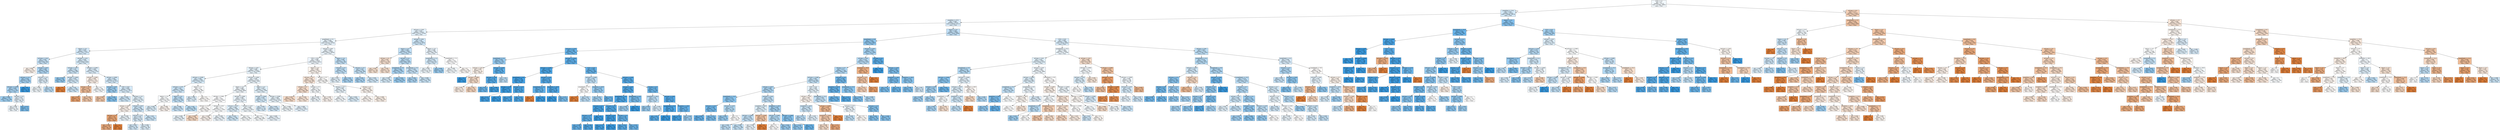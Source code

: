 digraph Tree {
node [shape=box, style="filled", color="black"] ;
0 [label="CCR <= 5.5\ngini = 0.5\nsamples = 57574\nvalue = [27883, 29691]\nclass = True", fillcolor="#f3f9fd"] ;
1 [label="graphSize <= 75.0\ngini = 0.493\nsamples = 42241\nvalue = [18568, 23673]\nclass = True", fillcolor="#d4eaf9"] ;
0 -> 1 [labeldistance=2.5, labelangle=45, headlabel="True"] ;
2 [label="graphSize <= 22.5\ngini = 0.495\nsamples = 40221\nvalue = [18010, 22211]\nclass = True", fillcolor="#daecfa"] ;
1 -> 2 ;
3 [label="sdComm <= 0.65\ngini = 0.497\nsamples = 29340\nvalue = [13575, 15765]\nclass = True", fillcolor="#e3f1fb"] ;
2 -> 3 ;
4 [label="graphDepth <= 3.5\ngini = 0.498\nsamples = 25896\nvalue = [12101, 13795]\nclass = True", fillcolor="#e7f3fc"] ;
3 -> 4 ;
5 [label="nbproc <= 4.5\ngini = 0.493\nsamples = 5614\nvalue = [2477, 3137]\nclass = True", fillcolor="#d5eafa"] ;
4 -> 5 ;
6 [label="sdComm <= 0.02\ngini = 0.487\nsamples = 942\nvalue = [394, 548]\nclass = True", fillcolor="#c7e3f8"] ;
5 -> 6 ;
7 [label="gini = 0.499\nsamples = 262\nvalue = [138, 124]\nclass = False", fillcolor="#fcf2eb"] ;
6 -> 7 ;
8 [label="sdComp <= 0.65\ngini = 0.469\nsamples = 680\nvalue = [256, 424]\nclass = True", fillcolor="#b1d8f5"] ;
6 -> 8 ;
9 [label="sdComm <= 0.2\ngini = 0.454\nsamples = 500\nvalue = [174, 326]\nclass = True", fillcolor="#a3d1f3"] ;
8 -> 9 ;
10 [label="sdComm <= 0.065\ngini = 0.464\nsamples = 476\nvalue = [174, 302]\nclass = True", fillcolor="#abd5f4"] ;
9 -> 10 ;
11 [label="gini = 0.449\nsamples = 376\nvalue = [128, 248]\nclass = True", fillcolor="#9fd0f2"] ;
10 -> 11 ;
12 [label="sdComp <= 0.2\ngini = 0.497\nsamples = 100\nvalue = [46, 54]\nclass = True", fillcolor="#e2f0fb"] ;
10 -> 12 ;
13 [label="gini = 0.499\nsamples = 92\nvalue = [44, 48]\nclass = True", fillcolor="#eff7fd"] ;
12 -> 13 ;
14 [label="gini = 0.375\nsamples = 8\nvalue = [2, 6]\nclass = True", fillcolor="#7bbeee"] ;
12 -> 14 ;
15 [label="gini = 0.0\nsamples = 24\nvalue = [0, 24]\nclass = True", fillcolor="#399de5"] ;
9 -> 15 ;
16 [label="sdComm <= 0.2\ngini = 0.496\nsamples = 180\nvalue = [82, 98]\nclass = True", fillcolor="#dfeffb"] ;
8 -> 16 ;
17 [label="gini = 0.499\nsamples = 120\nvalue = [58, 62]\nclass = True", fillcolor="#f2f9fd"] ;
16 -> 17 ;
18 [label="gini = 0.48\nsamples = 60\nvalue = [24, 36]\nclass = True", fillcolor="#bddef6"] ;
16 -> 18 ;
19 [label="sdComm <= 0.02\ngini = 0.494\nsamples = 4672\nvalue = [2083, 2589]\nclass = True", fillcolor="#d8ecfa"] ;
5 -> 19 ;
20 [label="sdComp <= 0.02\ngini = 0.49\nsamples = 1466\nvalue = [630, 836]\nclass = True", fillcolor="#cee7f9"] ;
19 -> 20 ;
21 [label="gini = 0.434\nsamples = 88\nvalue = [28, 60]\nclass = True", fillcolor="#95cbf1"] ;
20 -> 21 ;
22 [label="sdComp <= 0.065\ngini = 0.492\nsamples = 1378\nvalue = [602, 776]\nclass = True", fillcolor="#d3e9f9"] ;
20 -> 22 ;
23 [label="gini = 0.0\nsamples = 18\nvalue = [18, 0]\nclass = False", fillcolor="#e58139"] ;
22 -> 23 ;
24 [label="gini = 0.49\nsamples = 1360\nvalue = [584, 776]\nclass = True", fillcolor="#cee7f9"] ;
22 -> 24 ;
25 [label="sdComm <= 0.065\ngini = 0.496\nsamples = 3206\nvalue = [1453, 1753]\nclass = True", fillcolor="#ddeefb"] ;
19 -> 25 ;
26 [label="sdComp <= 0.065\ngini = 0.498\nsamples = 516\nvalue = [274, 242]\nclass = False", fillcolor="#fcf0e8"] ;
25 -> 26 ;
27 [label="sdComp <= 0.02\ngini = 0.441\nsamples = 116\nvalue = [78, 38]\nclass = False", fillcolor="#f2be99"] ;
26 -> 27 ;
28 [label="gini = 0.337\nsamples = 28\nvalue = [22, 6]\nclass = False", fillcolor="#eca36f"] ;
27 -> 28 ;
29 [label="gini = 0.463\nsamples = 88\nvalue = [56, 32]\nclass = False", fillcolor="#f4c9aa"] ;
27 -> 29 ;
30 [label="gini = 0.5\nsamples = 400\nvalue = [196, 204]\nclass = True", fillcolor="#f7fbfe"] ;
26 -> 30 ;
31 [label="sdComp <= 0.065\ngini = 0.492\nsamples = 2690\nvalue = [1179, 1511]\nclass = True", fillcolor="#d3e9f9"] ;
25 -> 31 ;
32 [label="sdComp <= 0.02\ngini = 0.448\nsamples = 142\nvalue = [48, 94]\nclass = True", fillcolor="#9ecff2"] ;
31 -> 32 ;
33 [label="gini = 0.463\nsamples = 22\nvalue = [14, 8]\nclass = False", fillcolor="#f4c9aa"] ;
32 -> 33 ;
34 [label="gini = 0.406\nsamples = 120\nvalue = [34, 86]\nclass = True", fillcolor="#87c4ef"] ;
32 -> 34 ;
35 [label="CCR <= 0.55\ngini = 0.494\nsamples = 2548\nvalue = [1131, 1417]\nclass = True", fillcolor="#d7ebfa"] ;
31 -> 35 ;
36 [label="gini = 0.489\nsamples = 1246\nvalue = [532, 714]\nclass = True", fillcolor="#cde6f8"] ;
35 -> 36 ;
37 [label="sdComm <= 0.2\ngini = 0.497\nsamples = 1302\nvalue = [599, 703]\nclass = True", fillcolor="#e2f1fb"] ;
35 -> 37 ;
38 [label="sdComp <= 0.65\ngini = 0.499\nsamples = 412\nvalue = [215, 197]\nclass = False", fillcolor="#fdf4ee"] ;
37 -> 38 ;
39 [label="sdComp <= 0.2\ngini = 0.36\nsamples = 68\nvalue = [52, 16]\nclass = False", fillcolor="#eda876"] ;
38 -> 39 ;
40 [label="gini = 0.383\nsamples = 62\nvalue = [46, 16]\nclass = False", fillcolor="#eead7e"] ;
39 -> 40 ;
41 [label="gini = 0.0\nsamples = 6\nvalue = [6, 0]\nclass = False", fillcolor="#e58139"] ;
39 -> 41 ;
42 [label="gini = 0.499\nsamples = 344\nvalue = [163, 181]\nclass = True", fillcolor="#ebf5fc"] ;
38 -> 42 ;
43 [label="sdComp <= 0.65\ngini = 0.491\nsamples = 890\nvalue = [384, 506]\nclass = True", fillcolor="#cfe7f9"] ;
37 -> 43 ;
44 [label="sdComp <= 0.2\ngini = 0.494\nsamples = 152\nvalue = [68, 84]\nclass = True", fillcolor="#d9ecfa"] ;
43 -> 44 ;
45 [label="gini = 0.492\nsamples = 64\nvalue = [28, 36]\nclass = True", fillcolor="#d3e9f9"] ;
44 -> 45 ;
46 [label="gini = 0.496\nsamples = 88\nvalue = [40, 48]\nclass = True", fillcolor="#deeffb"] ;
44 -> 46 ;
47 [label="gini = 0.49\nsamples = 738\nvalue = [316, 422]\nclass = True", fillcolor="#cde6f8"] ;
43 -> 47 ;
48 [label="sdComp <= 0.65\ngini = 0.499\nsamples = 20282\nvalue = [9624, 10658]\nclass = True", fillcolor="#ecf5fc"] ;
4 -> 48 ;
49 [label="CCR <= 0.55\ngini = 0.499\nsamples = 19542\nvalue = [9320, 10222]\nclass = True", fillcolor="#eef6fd"] ;
48 -> 49 ;
50 [label="sdComp <= 0.02\ngini = 0.498\nsamples = 16510\nvalue = [7742, 8768]\nclass = True", fillcolor="#e8f4fc"] ;
49 -> 50 ;
51 [label="sdComm <= 0.065\ngini = 0.494\nsamples = 2384\nvalue = [1062, 1322]\nclass = True", fillcolor="#d8ecfa"] ;
50 -> 51 ;
52 [label="sdComm <= 0.02\ngini = 0.49\nsamples = 1800\nvalue = [774, 1026]\nclass = True", fillcolor="#cee7f9"] ;
51 -> 52 ;
53 [label="nbproc <= 4.5\ngini = 0.5\nsamples = 508\nvalue = [250, 258]\nclass = True", fillcolor="#f9fcfe"] ;
52 -> 53 ;
54 [label="gini = 0.495\nsamples = 204\nvalue = [92, 112]\nclass = True", fillcolor="#dceefa"] ;
53 -> 54 ;
55 [label="gini = 0.499\nsamples = 304\nvalue = [158, 146]\nclass = False", fillcolor="#fdf5f0"] ;
53 -> 55 ;
56 [label="nbproc <= 4.5\ngini = 0.482\nsamples = 1292\nvalue = [524, 768]\nclass = True", fillcolor="#c0e0f7"] ;
52 -> 56 ;
57 [label="gini = 0.488\nsamples = 304\nvalue = [128, 176]\nclass = True", fillcolor="#c9e4f8"] ;
56 -> 57 ;
58 [label="gini = 0.48\nsamples = 988\nvalue = [396, 592]\nclass = True", fillcolor="#bddff6"] ;
56 -> 58 ;
59 [label="nbproc <= 4.5\ngini = 0.5\nsamples = 584\nvalue = [288, 296]\nclass = True", fillcolor="#fafcfe"] ;
51 -> 59 ;
60 [label="gini = 0.496\nsamples = 154\nvalue = [70, 84]\nclass = True", fillcolor="#deeffb"] ;
59 -> 60 ;
61 [label="gini = 0.5\nsamples = 430\nvalue = [218, 212]\nclass = False", fillcolor="#fefcfa"] ;
59 -> 61 ;
62 [label="sdComm <= 0.065\ngini = 0.499\nsamples = 14126\nvalue = [6680, 7446]\nclass = True", fillcolor="#ebf5fc"] ;
50 -> 62 ;
63 [label="nbproc <= 4.5\ngini = 0.499\nsamples = 8936\nvalue = [4288, 4648]\nclass = True", fillcolor="#f0f7fd"] ;
62 -> 63 ;
64 [label="sdComp <= 0.065\ngini = 0.5\nsamples = 3062\nvalue = [1518, 1544]\nclass = True", fillcolor="#fcfdff"] ;
63 -> 64 ;
65 [label="sdComm <= 0.02\ngini = 0.5\nsamples = 886\nvalue = [446, 440]\nclass = False", fillcolor="#fffdfc"] ;
64 -> 65 ;
66 [label="gini = 0.498\nsamples = 638\nvalue = [300, 338]\nclass = True", fillcolor="#e9f4fc"] ;
65 -> 66 ;
67 [label="gini = 0.484\nsamples = 248\nvalue = [146, 102]\nclass = False", fillcolor="#f7d9c3"] ;
65 -> 67 ;
68 [label="sdComm <= 0.02\ngini = 0.5\nsamples = 2176\nvalue = [1072, 1104]\nclass = True", fillcolor="#f9fcfe"] ;
64 -> 68 ;
69 [label="gini = 0.499\nsamples = 808\nvalue = [420, 388]\nclass = False", fillcolor="#fdf5f0"] ;
68 -> 69 ;
70 [label="gini = 0.499\nsamples = 1368\nvalue = [652, 716]\nclass = True", fillcolor="#edf6fd"] ;
68 -> 70 ;
71 [label="sdComp <= 0.065\ngini = 0.498\nsamples = 5874\nvalue = [2770, 3104]\nclass = True", fillcolor="#eaf4fc"] ;
63 -> 71 ;
72 [label="sdComm <= 0.02\ngini = 0.496\nsamples = 1964\nvalue = [892, 1072]\nclass = True", fillcolor="#deeffb"] ;
71 -> 72 ;
73 [label="gini = 0.492\nsamples = 1304\nvalue = [568, 736]\nclass = True", fillcolor="#d2e9f9"] ;
72 -> 73 ;
74 [label="gini = 0.5\nsamples = 660\nvalue = [324, 336]\nclass = True", fillcolor="#f8fcfe"] ;
72 -> 74 ;
75 [label="sdComm <= 0.02\ngini = 0.499\nsamples = 3910\nvalue = [1878, 2032]\nclass = True", fillcolor="#f0f8fd"] ;
71 -> 75 ;
76 [label="gini = 0.5\nsamples = 1768\nvalue = [868, 900]\nclass = True", fillcolor="#f8fcfe"] ;
75 -> 76 ;
77 [label="gini = 0.498\nsamples = 2142\nvalue = [1010, 1132]\nclass = True", fillcolor="#eaf4fc"] ;
75 -> 77 ;
78 [label="nbproc <= 4.5\ngini = 0.497\nsamples = 5190\nvalue = [2392, 2798]\nclass = True", fillcolor="#e2f1fb"] ;
62 -> 78 ;
79 [label="sdComp <= 0.065\ngini = 0.492\nsamples = 1312\nvalue = [572, 740]\nclass = True", fillcolor="#d2e9f9"] ;
78 -> 79 ;
80 [label="gini = 0.493\nsamples = 172\nvalue = [76, 96]\nclass = True", fillcolor="#d6ebfa"] ;
79 -> 80 ;
81 [label="gini = 0.492\nsamples = 1140\nvalue = [496, 644]\nclass = True", fillcolor="#d1e8f9"] ;
79 -> 81 ;
82 [label="sdComp <= 0.065\ngini = 0.498\nsamples = 3878\nvalue = [1820, 2058]\nclass = True", fillcolor="#e8f4fc"] ;
78 -> 82 ;
83 [label="gini = 0.499\nsamples = 844\nvalue = [408, 436]\nclass = True", fillcolor="#f2f9fd"] ;
82 -> 83 ;
84 [label="gini = 0.498\nsamples = 3034\nvalue = [1412, 1622]\nclass = True", fillcolor="#e5f2fc"] ;
82 -> 84 ;
85 [label="nbproc <= 4.5\ngini = 0.499\nsamples = 3032\nvalue = [1578, 1454]\nclass = False", fillcolor="#fdf5ef"] ;
49 -> 85 ;
86 [label="sdComm <= 0.2\ngini = 0.494\nsamples = 1046\nvalue = [580, 466]\nclass = False", fillcolor="#fae6d8"] ;
85 -> 86 ;
87 [label="sdComp <= 0.2\ngini = 0.49\nsamples = 854\nvalue = [486, 368]\nclass = False", fillcolor="#f9e0cf"] ;
86 -> 87 ;
88 [label="gini = 0.487\nsamples = 500\nvalue = [290, 210]\nclass = False", fillcolor="#f8dcc8"] ;
87 -> 88 ;
89 [label="gini = 0.494\nsamples = 354\nvalue = [196, 158]\nclass = False", fillcolor="#fae7d9"] ;
87 -> 89 ;
90 [label="sdComp <= 0.2\ngini = 0.5\nsamples = 192\nvalue = [94, 98]\nclass = True", fillcolor="#f7fbfe"] ;
86 -> 90 ;
91 [label="gini = 0.499\nsamples = 142\nvalue = [68, 74]\nclass = True", fillcolor="#eff7fd"] ;
90 -> 91 ;
92 [label="gini = 0.499\nsamples = 50\nvalue = [26, 24]\nclass = False", fillcolor="#fdf5f0"] ;
90 -> 92 ;
93 [label="sdComm <= 0.2\ngini = 0.5\nsamples = 1986\nvalue = [998, 988]\nclass = False", fillcolor="#fffefd"] ;
85 -> 93 ;
94 [label="sdComp <= 0.2\ngini = 0.498\nsamples = 744\nvalue = [350, 394]\nclass = True", fillcolor="#e9f4fc"] ;
93 -> 94 ;
95 [label="gini = 0.5\nsamples = 394\nvalue = [192, 202]\nclass = True", fillcolor="#f5fafe"] ;
94 -> 95 ;
96 [label="gini = 0.495\nsamples = 350\nvalue = [158, 192]\nclass = True", fillcolor="#dceefa"] ;
94 -> 96 ;
97 [label="sdComp <= 0.2\ngini = 0.499\nsamples = 1242\nvalue = [648, 594]\nclass = False", fillcolor="#fdf5ef"] ;
93 -> 97 ;
98 [label="gini = 0.5\nsamples = 684\nvalue = [352, 332]\nclass = False", fillcolor="#fef8f4"] ;
97 -> 98 ;
99 [label="gini = 0.498\nsamples = 558\nvalue = [296, 262]\nclass = False", fillcolor="#fcf1e8"] ;
97 -> 99 ;
100 [label="nbproc <= 4.5\ngini = 0.484\nsamples = 740\nvalue = [304, 436]\nclass = True", fillcolor="#c3e1f7"] ;
48 -> 100 ;
101 [label="sdComm <= 0.2\ngini = 0.482\nsamples = 286\nvalue = [116, 170]\nclass = True", fillcolor="#c0e0f7"] ;
100 -> 101 ;
102 [label="gini = 0.497\nsamples = 130\nvalue = [60, 70]\nclass = True", fillcolor="#e3f1fb"] ;
101 -> 102 ;
103 [label="gini = 0.46\nsamples = 156\nvalue = [56, 100]\nclass = True", fillcolor="#a8d4f4"] ;
101 -> 103 ;
104 [label="sdComm <= 0.2\ngini = 0.485\nsamples = 454\nvalue = [188, 266]\nclass = True", fillcolor="#c5e2f7"] ;
100 -> 104 ;
105 [label="gini = 0.461\nsamples = 122\nvalue = [44, 78]\nclass = True", fillcolor="#a9d4f4"] ;
104 -> 105 ;
106 [label="gini = 0.491\nsamples = 332\nvalue = [144, 188]\nclass = True", fillcolor="#d1e8f9"] ;
104 -> 106 ;
107 [label="sdComp <= 0.65\ngini = 0.49\nsamples = 3444\nvalue = [1474, 1970]\nclass = True", fillcolor="#cde6f8"] ;
3 -> 107 ;
108 [label="nbproc <= 4.5\ngini = 0.484\nsamples = 2460\nvalue = [1010, 1450]\nclass = True", fillcolor="#c3e1f7"] ;
107 -> 108 ;
109 [label="sdComp <= 0.2\ngini = 0.492\nsamples = 202\nvalue = [114, 88]\nclass = False", fillcolor="#f9e2d2"] ;
108 -> 109 ;
110 [label="gini = 0.492\nsamples = 110\nvalue = [62, 48]\nclass = False", fillcolor="#f9e3d2"] ;
109 -> 110 ;
111 [label="gini = 0.491\nsamples = 92\nvalue = [52, 40]\nclass = False", fillcolor="#f9e2d1"] ;
109 -> 111 ;
112 [label="sdComp <= 0.2\ngini = 0.479\nsamples = 2258\nvalue = [896, 1362]\nclass = True", fillcolor="#bbddf6"] ;
108 -> 112 ;
113 [label="graphDepth <= 3.5\ngini = 0.464\nsamples = 908\nvalue = [332, 576]\nclass = True", fillcolor="#abd5f4"] ;
112 -> 113 ;
114 [label="gini = 0.493\nsamples = 280\nvalue = [124, 156]\nclass = True", fillcolor="#d6ebfa"] ;
113 -> 114 ;
115 [label="gini = 0.443\nsamples = 628\nvalue = [208, 420]\nclass = True", fillcolor="#9bcef2"] ;
113 -> 115 ;
116 [label="graphDepth <= 3.5\ngini = 0.486\nsamples = 1350\nvalue = [564, 786]\nclass = True", fillcolor="#c7e3f8"] ;
112 -> 116 ;
117 [label="gini = 0.464\nsamples = 104\nvalue = [38, 66]\nclass = True", fillcolor="#abd5f4"] ;
116 -> 117 ;
118 [label="gini = 0.488\nsamples = 1246\nvalue = [526, 720]\nclass = True", fillcolor="#cae5f8"] ;
116 -> 118 ;
119 [label="nbproc <= 4.5\ngini = 0.498\nsamples = 984\nvalue = [464, 520]\nclass = True", fillcolor="#eaf4fc"] ;
107 -> 119 ;
120 [label="graphDepth <= 3.5\ngini = 0.492\nsamples = 430\nvalue = [188, 242]\nclass = True", fillcolor="#d3e9f9"] ;
119 -> 120 ;
121 [label="gini = 0.499\nsamples = 310\nvalue = [148, 162]\nclass = True", fillcolor="#eef7fd"] ;
120 -> 121 ;
122 [label="gini = 0.444\nsamples = 120\nvalue = [40, 80]\nclass = True", fillcolor="#9ccef2"] ;
120 -> 122 ;
123 [label="graphDepth <= 3.5\ngini = 0.5\nsamples = 554\nvalue = [276, 278]\nclass = True", fillcolor="#fefeff"] ;
119 -> 123 ;
124 [label="gini = 0.499\nsamples = 252\nvalue = [122, 130]\nclass = True", fillcolor="#f3f9fd"] ;
123 -> 124 ;
125 [label="gini = 0.5\nsamples = 302\nvalue = [154, 148]\nclass = False", fillcolor="#fefaf7"] ;
123 -> 125 ;
126 [label="nbproc <= 4.5\ngini = 0.483\nsamples = 10881\nvalue = [4435, 6446]\nclass = True", fillcolor="#c1e0f7"] ;
2 -> 126 ;
127 [label="graphDepth <= 9.0\ngini = 0.425\nsamples = 3001\nvalue = [919, 2082]\nclass = True", fillcolor="#90c8f0"] ;
126 -> 127 ;
128 [label="sdComm <= 0.02\ngini = 0.304\nsamples = 881\nvalue = [165, 716]\nclass = True", fillcolor="#67b4eb"] ;
127 -> 128 ;
129 [label="graphDepth <= 6.5\ngini = 0.436\nsamples = 162\nvalue = [52, 110]\nclass = True", fillcolor="#97cbf1"] ;
128 -> 129 ;
130 [label="sdComp <= 0.02\ngini = 0.498\nsamples = 72\nvalue = [38, 34]\nclass = False", fillcolor="#fcf2ea"] ;
129 -> 130 ;
131 [label="gini = 0.0\nsamples = 6\nvalue = [0, 6]\nclass = True", fillcolor="#399de5"] ;
130 -> 131 ;
132 [label="sdComp <= 0.065\ngini = 0.489\nsamples = 66\nvalue = [38, 28]\nclass = False", fillcolor="#f8decb"] ;
130 -> 132 ;
133 [label="gini = 0.497\nsamples = 26\nvalue = [14, 12]\nclass = False", fillcolor="#fbede3"] ;
132 -> 133 ;
134 [label="gini = 0.48\nsamples = 40\nvalue = [24, 16]\nclass = False", fillcolor="#f6d5bd"] ;
132 -> 134 ;
135 [label="sdComp <= 0.065\ngini = 0.263\nsamples = 90\nvalue = [14, 76]\nclass = True", fillcolor="#5dafea"] ;
129 -> 135 ;
136 [label="sdComp <= 0.02\ngini = 0.219\nsamples = 80\nvalue = [10, 70]\nclass = True", fillcolor="#55abe9"] ;
135 -> 136 ;
137 [label="gini = 0.32\nsamples = 40\nvalue = [8, 32]\nclass = True", fillcolor="#6ab6ec"] ;
136 -> 137 ;
138 [label="gini = 0.095\nsamples = 40\nvalue = [2, 38]\nclass = True", fillcolor="#43a2e6"] ;
136 -> 138 ;
139 [label="gini = 0.48\nsamples = 10\nvalue = [4, 6]\nclass = True", fillcolor="#bddef6"] ;
135 -> 139 ;
140 [label="sdComp <= 0.065\ngini = 0.265\nsamples = 719\nvalue = [113, 606]\nclass = True", fillcolor="#5eafea"] ;
128 -> 140 ;
141 [label="sdComm <= 0.065\ngini = 0.153\nsamples = 216\nvalue = [18, 198]\nclass = True", fillcolor="#4ba6e7"] ;
140 -> 141 ;
142 [label="graphDepth <= 6.5\ngini = 0.109\nsamples = 138\nvalue = [8, 130]\nclass = True", fillcolor="#45a3e7"] ;
141 -> 142 ;
143 [label="sdComp <= 0.02\ngini = 0.051\nsamples = 76\nvalue = [2, 74]\nclass = True", fillcolor="#3ea0e6"] ;
142 -> 143 ;
144 [label="gini = 0.111\nsamples = 34\nvalue = [2, 32]\nclass = True", fillcolor="#45a3e7"] ;
143 -> 144 ;
145 [label="gini = 0.0\nsamples = 42\nvalue = [0, 42]\nclass = True", fillcolor="#399de5"] ;
143 -> 145 ;
146 [label="sdComp <= 0.02\ngini = 0.175\nsamples = 62\nvalue = [6, 56]\nclass = True", fillcolor="#4ea8e8"] ;
142 -> 146 ;
147 [label="gini = 0.165\nsamples = 22\nvalue = [2, 20]\nclass = True", fillcolor="#4da7e8"] ;
146 -> 147 ;
148 [label="gini = 0.18\nsamples = 40\nvalue = [4, 36]\nclass = True", fillcolor="#4fa8e8"] ;
146 -> 148 ;
149 [label="sdComp <= 0.02\ngini = 0.224\nsamples = 78\nvalue = [10, 68]\nclass = True", fillcolor="#56abe9"] ;
141 -> 149 ;
150 [label="graphDepth <= 6.5\ngini = 0.278\nsamples = 24\nvalue = [4, 20]\nclass = True", fillcolor="#61b1ea"] ;
149 -> 150 ;
151 [label="gini = 0.0\nsamples = 4\nvalue = [4, 0]\nclass = False", fillcolor="#e58139"] ;
150 -> 151 ;
152 [label="gini = 0.0\nsamples = 20\nvalue = [0, 20]\nclass = True", fillcolor="#399de5"] ;
150 -> 152 ;
153 [label="graphSize <= 40.0\ngini = 0.198\nsamples = 54\nvalue = [6, 48]\nclass = True", fillcolor="#52a9e8"] ;
149 -> 153 ;
154 [label="gini = 0.0\nsamples = 30\nvalue = [0, 30]\nclass = True", fillcolor="#399de5"] ;
153 -> 154 ;
155 [label="gini = 0.375\nsamples = 24\nvalue = [6, 18]\nclass = True", fillcolor="#7bbeee"] ;
153 -> 155 ;
156 [label="CCR <= 0.55\ngini = 0.306\nsamples = 503\nvalue = [95, 408]\nclass = True", fillcolor="#67b4eb"] ;
140 -> 156 ;
157 [label="sdComm <= 0.065\ngini = 0.483\nsamples = 98\nvalue = [40, 58]\nclass = True", fillcolor="#c2e1f7"] ;
156 -> 157 ;
158 [label="graphDepth <= 6.5\ngini = 0.5\nsamples = 48\nvalue = [24, 24]\nclass = False", fillcolor="#ffffff"] ;
157 -> 158 ;
159 [label="gini = 0.0\nsamples = 8\nvalue = [8, 0]\nclass = False", fillcolor="#e58139"] ;
158 -> 159 ;
160 [label="gini = 0.48\nsamples = 40\nvalue = [16, 24]\nclass = True", fillcolor="#bddef6"] ;
158 -> 160 ;
161 [label="graphSize <= 40.0\ngini = 0.435\nsamples = 50\nvalue = [16, 34]\nclass = True", fillcolor="#96cbf1"] ;
157 -> 161 ;
162 [label="gini = 0.455\nsamples = 40\nvalue = [14, 26]\nclass = True", fillcolor="#a4d2f3"] ;
161 -> 162 ;
163 [label="gini = 0.32\nsamples = 10\nvalue = [2, 8]\nclass = True", fillcolor="#6ab6ec"] ;
161 -> 163 ;
164 [label="sdComm <= 0.65\ngini = 0.235\nsamples = 405\nvalue = [55, 350]\nclass = True", fillcolor="#58ace9"] ;
156 -> 164 ;
165 [label="sdComp <= 0.65\ngini = 0.199\nsamples = 304\nvalue = [34, 270]\nclass = True", fillcolor="#52a9e8"] ;
164 -> 165 ;
166 [label="graphDepth <= 6.5\ngini = 0.166\nsamples = 262\nvalue = [24, 238]\nclass = True", fillcolor="#4da7e8"] ;
165 -> 166 ;
167 [label="sdComm <= 0.2\ngini = 0.138\nsamples = 134\nvalue = [10, 124]\nclass = True", fillcolor="#49a5e7"] ;
166 -> 167 ;
168 [label="sdComp <= 0.2\ngini = 0.271\nsamples = 62\nvalue = [10, 52]\nclass = True", fillcolor="#5fb0ea"] ;
167 -> 168 ;
169 [label="gini = 0.298\nsamples = 44\nvalue = [8, 36]\nclass = True", fillcolor="#65b3eb"] ;
168 -> 169 ;
170 [label="gini = 0.198\nsamples = 18\nvalue = [2, 16]\nclass = True", fillcolor="#52a9e8"] ;
168 -> 170 ;
171 [label="gini = 0.0\nsamples = 72\nvalue = [0, 72]\nclass = True", fillcolor="#399de5"] ;
167 -> 171 ;
172 [label="sdComm <= 0.2\ngini = 0.195\nsamples = 128\nvalue = [14, 114]\nclass = True", fillcolor="#51a9e8"] ;
166 -> 172 ;
173 [label="sdComp <= 0.2\ngini = 0.062\nsamples = 62\nvalue = [2, 60]\nclass = True", fillcolor="#40a0e6"] ;
172 -> 173 ;
174 [label="gini = 0.117\nsamples = 32\nvalue = [2, 30]\nclass = True", fillcolor="#46a4e7"] ;
173 -> 174 ;
175 [label="gini = 0.0\nsamples = 30\nvalue = [0, 30]\nclass = True", fillcolor="#399de5"] ;
173 -> 175 ;
176 [label="sdComp <= 0.2\ngini = 0.298\nsamples = 66\nvalue = [12, 54]\nclass = True", fillcolor="#65b3eb"] ;
172 -> 176 ;
177 [label="gini = 0.245\nsamples = 28\nvalue = [4, 24]\nclass = True", fillcolor="#5aade9"] ;
176 -> 177 ;
178 [label="gini = 0.332\nsamples = 38\nvalue = [8, 30]\nclass = True", fillcolor="#6eb7ec"] ;
176 -> 178 ;
179 [label="graphDepth <= 6.5\ngini = 0.363\nsamples = 42\nvalue = [10, 32]\nclass = True", fillcolor="#77bced"] ;
165 -> 179 ;
180 [label="gini = 0.444\nsamples = 30\nvalue = [10, 20]\nclass = True", fillcolor="#9ccef2"] ;
179 -> 180 ;
181 [label="gini = 0.0\nsamples = 12\nvalue = [0, 12]\nclass = True", fillcolor="#399de5"] ;
179 -> 181 ;
182 [label="sdComp <= 0.2\ngini = 0.329\nsamples = 101\nvalue = [21, 80]\nclass = True", fillcolor="#6db7ec"] ;
164 -> 182 ;
183 [label="graphSize <= 40.0\ngini = 0.48\nsamples = 30\nvalue = [12, 18]\nclass = True", fillcolor="#bddef6"] ;
182 -> 183 ;
184 [label="gini = 0.444\nsamples = 12\nvalue = [4, 8]\nclass = True", fillcolor="#9ccef2"] ;
183 -> 184 ;
185 [label="gini = 0.494\nsamples = 18\nvalue = [8, 10]\nclass = True", fillcolor="#d7ebfa"] ;
183 -> 185 ;
186 [label="sdComp <= 0.65\ngini = 0.221\nsamples = 71\nvalue = [9, 62]\nclass = True", fillcolor="#56abe9"] ;
182 -> 186 ;
187 [label="graphDepth <= 6.5\ngini = 0.165\nsamples = 44\nvalue = [4, 40]\nclass = True", fillcolor="#4da7e8"] ;
186 -> 187 ;
188 [label="gini = 0.26\nsamples = 26\nvalue = [4, 22]\nclass = True", fillcolor="#5dafea"] ;
187 -> 188 ;
189 [label="gini = 0.0\nsamples = 18\nvalue = [0, 18]\nclass = True", fillcolor="#399de5"] ;
187 -> 189 ;
190 [label="graphSize <= 40.0\ngini = 0.302\nsamples = 27\nvalue = [5, 22]\nclass = True", fillcolor="#66b3eb"] ;
186 -> 190 ;
191 [label="gini = 0.124\nsamples = 15\nvalue = [1, 14]\nclass = True", fillcolor="#47a4e7"] ;
190 -> 191 ;
192 [label="gini = 0.444\nsamples = 12\nvalue = [4, 8]\nclass = True", fillcolor="#9ccef2"] ;
190 -> 192 ;
193 [label="sdComm <= 0.65\ngini = 0.458\nsamples = 2120\nvalue = [754, 1366]\nclass = True", fillcolor="#a6d3f3"] ;
127 -> 193 ;
194 [label="sdComp <= 0.65\ngini = 0.476\nsamples = 1806\nvalue = [706, 1100]\nclass = True", fillcolor="#b8dcf6"] ;
193 -> 194 ;
195 [label="sdComp <= 0.2\ngini = 0.471\nsamples = 1748\nvalue = [664, 1084]\nclass = True", fillcolor="#b2d9f5"] ;
194 -> 195 ;
196 [label="sdComm <= 0.065\ngini = 0.485\nsamples = 1442\nvalue = [596, 846]\nclass = True", fillcolor="#c4e2f7"] ;
195 -> 196 ;
197 [label="sdComp <= 0.02\ngini = 0.468\nsamples = 816\nvalue = [304, 512]\nclass = True", fillcolor="#afd7f4"] ;
196 -> 197 ;
198 [label="graphDepth <= 13.5\ngini = 0.415\nsamples = 252\nvalue = [74, 178]\nclass = True", fillcolor="#8bc6f0"] ;
197 -> 198 ;
199 [label="sdComm <= 0.02\ngini = 0.349\nsamples = 142\nvalue = [32, 110]\nclass = True", fillcolor="#73baed"] ;
198 -> 199 ;
200 [label="gini = 0.302\nsamples = 54\nvalue = [10, 44]\nclass = True", fillcolor="#66b3eb"] ;
199 -> 200 ;
201 [label="gini = 0.375\nsamples = 88\nvalue = [22, 66]\nclass = True", fillcolor="#7bbeee"] ;
199 -> 201 ;
202 [label="sdComm <= 0.02\ngini = 0.472\nsamples = 110\nvalue = [42, 68]\nclass = True", fillcolor="#b3daf5"] ;
198 -> 202 ;
203 [label="gini = 0.438\nsamples = 74\nvalue = [24, 50]\nclass = True", fillcolor="#98ccf1"] ;
202 -> 203 ;
204 [label="gini = 0.5\nsamples = 36\nvalue = [18, 18]\nclass = False", fillcolor="#ffffff"] ;
202 -> 204 ;
205 [label="sdComm <= 0.02\ngini = 0.483\nsamples = 564\nvalue = [230, 334]\nclass = True", fillcolor="#c1e0f7"] ;
197 -> 205 ;
206 [label="graphSize <= 40.0\ngini = 0.495\nsamples = 314\nvalue = [142, 172]\nclass = True", fillcolor="#dceefa"] ;
205 -> 206 ;
207 [label="sdComp <= 0.065\ngini = 0.484\nsamples = 258\nvalue = [106, 152]\nclass = True", fillcolor="#c3e1f7"] ;
206 -> 207 ;
208 [label="gini = 0.482\nsamples = 74\nvalue = [30, 44]\nclass = True", fillcolor="#c0e0f7"] ;
207 -> 208 ;
209 [label="gini = 0.485\nsamples = 184\nvalue = [76, 108]\nclass = True", fillcolor="#c4e2f7"] ;
207 -> 209 ;
210 [label="sdComp <= 0.065\ngini = 0.459\nsamples = 56\nvalue = [36, 20]\nclass = False", fillcolor="#f3c7a7"] ;
206 -> 210 ;
211 [label="gini = 0.499\nsamples = 38\nvalue = [18, 20]\nclass = True", fillcolor="#ebf5fc"] ;
210 -> 211 ;
212 [label="gini = 0.0\nsamples = 18\nvalue = [18, 0]\nclass = False", fillcolor="#e58139"] ;
210 -> 212 ;
213 [label="graphSize <= 40.0\ngini = 0.456\nsamples = 250\nvalue = [88, 162]\nclass = True", fillcolor="#a5d2f3"] ;
205 -> 213 ;
214 [label="sdComp <= 0.065\ngini = 0.472\nsamples = 178\nvalue = [68, 110]\nclass = True", fillcolor="#b3daf5"] ;
213 -> 214 ;
215 [label="gini = 0.5\nsamples = 52\nvalue = [26, 26]\nclass = False", fillcolor="#ffffff"] ;
214 -> 215 ;
216 [label="gini = 0.444\nsamples = 126\nvalue = [42, 84]\nclass = True", fillcolor="#9ccef2"] ;
214 -> 216 ;
217 [label="sdComp <= 0.065\ngini = 0.401\nsamples = 72\nvalue = [20, 52]\nclass = True", fillcolor="#85c3ef"] ;
213 -> 217 ;
218 [label="gini = 0.426\nsamples = 52\nvalue = [16, 36]\nclass = True", fillcolor="#91c9f1"] ;
217 -> 218 ;
219 [label="gini = 0.32\nsamples = 20\nvalue = [4, 16]\nclass = True", fillcolor="#6ab6ec"] ;
217 -> 219 ;
220 [label="CCR <= 0.55\ngini = 0.498\nsamples = 626\nvalue = [292, 334]\nclass = True", fillcolor="#e6f3fc"] ;
196 -> 220 ;
221 [label="sdComp <= 0.02\ngini = 0.499\nsamples = 314\nvalue = [164, 150]\nclass = False", fillcolor="#fdf4ee"] ;
220 -> 221 ;
222 [label="graphSize <= 40.0\ngini = 0.489\nsamples = 198\nvalue = [84, 114]\nclass = True", fillcolor="#cbe5f8"] ;
221 -> 222 ;
223 [label="gini = 0.477\nsamples = 102\nvalue = [40, 62]\nclass = True", fillcolor="#b9dcf6"] ;
222 -> 223 ;
224 [label="gini = 0.497\nsamples = 96\nvalue = [44, 52]\nclass = True", fillcolor="#e1f0fb"] ;
222 -> 224 ;
225 [label="sdComp <= 0.065\ngini = 0.428\nsamples = 116\nvalue = [80, 36]\nclass = False", fillcolor="#f1ba92"] ;
221 -> 225 ;
226 [label="graphSize <= 40.0\ngini = 0.465\nsamples = 98\nvalue = [62, 36]\nclass = False", fillcolor="#f4caac"] ;
225 -> 226 ;
227 [label="gini = 0.489\nsamples = 66\nvalue = [38, 28]\nclass = False", fillcolor="#f8decb"] ;
226 -> 227 ;
228 [label="gini = 0.375\nsamples = 32\nvalue = [24, 8]\nclass = False", fillcolor="#eeab7b"] ;
226 -> 228 ;
229 [label="gini = 0.0\nsamples = 18\nvalue = [18, 0]\nclass = False", fillcolor="#e58139"] ;
225 -> 229 ;
230 [label="graphDepth <= 13.5\ngini = 0.484\nsamples = 312\nvalue = [128, 184]\nclass = True", fillcolor="#c3e1f7"] ;
220 -> 230 ;
231 [label="sdComm <= 0.2\ngini = 0.499\nsamples = 206\nvalue = [98, 108]\nclass = True", fillcolor="#edf6fd"] ;
230 -> 231 ;
232 [label="gini = 0.482\nsamples = 64\nvalue = [26, 38]\nclass = True", fillcolor="#c0e0f7"] ;
231 -> 232 ;
233 [label="gini = 0.5\nsamples = 142\nvalue = [72, 70]\nclass = False", fillcolor="#fefcfa"] ;
231 -> 233 ;
234 [label="sdComm <= 0.2\ngini = 0.406\nsamples = 106\nvalue = [30, 76]\nclass = True", fillcolor="#87c4ef"] ;
230 -> 234 ;
235 [label="gini = 0.401\nsamples = 36\nvalue = [10, 26]\nclass = True", fillcolor="#85c3ef"] ;
234 -> 235 ;
236 [label="gini = 0.408\nsamples = 70\nvalue = [20, 50]\nclass = True", fillcolor="#88c4ef"] ;
234 -> 236 ;
237 [label="sdComm <= 0.2\ngini = 0.346\nsamples = 306\nvalue = [68, 238]\nclass = True", fillcolor="#72b9ec"] ;
195 -> 237 ;
238 [label="graphSize <= 40.0\ngini = 0.303\nsamples = 204\nvalue = [38, 166]\nclass = True", fillcolor="#66b3eb"] ;
237 -> 238 ;
239 [label="gini = 0.323\nsamples = 158\nvalue = [32, 126]\nclass = True", fillcolor="#6bb6ec"] ;
238 -> 239 ;
240 [label="gini = 0.227\nsamples = 46\nvalue = [6, 40]\nclass = True", fillcolor="#57ace9"] ;
238 -> 240 ;
241 [label="graphDepth <= 13.5\ngini = 0.415\nsamples = 102\nvalue = [30, 72]\nclass = True", fillcolor="#8bc6f0"] ;
237 -> 241 ;
242 [label="gini = 0.382\nsamples = 70\nvalue = [18, 52]\nclass = True", fillcolor="#7ebfee"] ;
241 -> 242 ;
243 [label="gini = 0.469\nsamples = 32\nvalue = [12, 20]\nclass = True", fillcolor="#b0d8f5"] ;
241 -> 243 ;
244 [label="graphSize <= 40.0\ngini = 0.4\nsamples = 58\nvalue = [42, 16]\nclass = False", fillcolor="#efb184"] ;
194 -> 244 ;
245 [label="sdComm <= 0.2\ngini = 0.454\nsamples = 46\nvalue = [30, 16]\nclass = False", fillcolor="#f3c4a3"] ;
244 -> 245 ;
246 [label="gini = 0.475\nsamples = 36\nvalue = [22, 14]\nclass = False", fillcolor="#f6d1b7"] ;
245 -> 246 ;
247 [label="gini = 0.32\nsamples = 10\nvalue = [8, 2]\nclass = False", fillcolor="#eca06a"] ;
245 -> 247 ;
248 [label="gini = 0.0\nsamples = 12\nvalue = [12, 0]\nclass = False", fillcolor="#e58139"] ;
244 -> 248 ;
249 [label="sdComp <= 0.2\ngini = 0.259\nsamples = 314\nvalue = [48, 266]\nclass = True", fillcolor="#5dafea"] ;
193 -> 249 ;
250 [label="gini = 0.0\nsamples = 128\nvalue = [0, 128]\nclass = True", fillcolor="#399de5"] ;
249 -> 250 ;
251 [label="sdComp <= 0.65\ngini = 0.383\nsamples = 186\nvalue = [48, 138]\nclass = True", fillcolor="#7ebfee"] ;
249 -> 251 ;
252 [label="graphSize <= 40.0\ngini = 0.362\nsamples = 118\nvalue = [28, 90]\nclass = True", fillcolor="#77bbed"] ;
251 -> 252 ;
253 [label="gini = 0.37\nsamples = 98\nvalue = [24, 74]\nclass = True", fillcolor="#79bded"] ;
252 -> 253 ;
254 [label="gini = 0.32\nsamples = 20\nvalue = [4, 16]\nclass = True", fillcolor="#6ab6ec"] ;
252 -> 254 ;
255 [label="graphSize <= 40.0\ngini = 0.415\nsamples = 68\nvalue = [20, 48]\nclass = True", fillcolor="#8bc6f0"] ;
251 -> 255 ;
256 [label="gini = 0.384\nsamples = 54\nvalue = [14, 40]\nclass = True", fillcolor="#7ebfee"] ;
255 -> 256 ;
257 [label="gini = 0.49\nsamples = 14\nvalue = [6, 8]\nclass = True", fillcolor="#cee6f8"] ;
255 -> 257 ;
258 [label="CCR <= 0.55\ngini = 0.494\nsamples = 7880\nvalue = [3516, 4364]\nclass = True", fillcolor="#d9ecfa"] ;
126 -> 258 ;
259 [label="graphDepth <= 13.5\ngini = 0.499\nsamples = 4660\nvalue = [2222, 2438]\nclass = True", fillcolor="#edf6fd"] ;
258 -> 259 ;
260 [label="sdComp <= 0.02\ngini = 0.497\nsamples = 4000\nvalue = [1844, 2156]\nclass = True", fillcolor="#e2f1fb"] ;
259 -> 260 ;
261 [label="graphDepth <= 6.5\ngini = 0.474\nsamples = 798\nvalue = [308, 490]\nclass = True", fillcolor="#b5dbf5"] ;
260 -> 261 ;
262 [label="sdComm <= 0.065\ngini = 0.41\nsamples = 354\nvalue = [102, 252]\nclass = True", fillcolor="#89c5f0"] ;
261 -> 262 ;
263 [label="sdComm <= 0.02\ngini = 0.455\nsamples = 206\nvalue = [72, 134]\nclass = True", fillcolor="#a3d2f3"] ;
262 -> 263 ;
264 [label="gini = 0.449\nsamples = 106\nvalue = [36, 70]\nclass = True", fillcolor="#9fcff2"] ;
263 -> 264 ;
265 [label="gini = 0.461\nsamples = 100\nvalue = [36, 64]\nclass = True", fillcolor="#a8d4f4"] ;
263 -> 265 ;
266 [label="gini = 0.323\nsamples = 148\nvalue = [30, 118]\nclass = True", fillcolor="#6bb6ec"] ;
262 -> 266 ;
267 [label="sdComm <= 0.065\ngini = 0.497\nsamples = 444\nvalue = [206, 238]\nclass = True", fillcolor="#e4f2fc"] ;
261 -> 267 ;
268 [label="sdComm <= 0.02\ngini = 0.495\nsamples = 358\nvalue = [162, 196]\nclass = True", fillcolor="#ddeefa"] ;
267 -> 268 ;
269 [label="graphDepth <= 9.0\ngini = 0.5\nsamples = 118\nvalue = [58, 60]\nclass = True", fillcolor="#f8fcfe"] ;
268 -> 269 ;
270 [label="gini = 0.463\nsamples = 44\nvalue = [16, 28]\nclass = True", fillcolor="#aad5f4"] ;
269 -> 270 ;
271 [label="gini = 0.491\nsamples = 74\nvalue = [42, 32]\nclass = False", fillcolor="#f9e1d0"] ;
269 -> 271 ;
272 [label="graphSize <= 40.0\ngini = 0.491\nsamples = 240\nvalue = [104, 136]\nclass = True", fillcolor="#d0e8f9"] ;
268 -> 272 ;
273 [label="gini = 0.483\nsamples = 230\nvalue = [94, 136]\nclass = True", fillcolor="#c2e1f7"] ;
272 -> 273 ;
274 [label="gini = 0.0\nsamples = 10\nvalue = [10, 0]\nclass = False", fillcolor="#e58139"] ;
272 -> 274 ;
275 [label="graphSize <= 40.0\ngini = 0.5\nsamples = 86\nvalue = [44, 42]\nclass = False", fillcolor="#fef9f6"] ;
267 -> 275 ;
276 [label="gini = 0.483\nsamples = 54\nvalue = [32, 22]\nclass = False", fillcolor="#f7d8c1"] ;
275 -> 276 ;
277 [label="gini = 0.469\nsamples = 32\nvalue = [12, 20]\nclass = True", fillcolor="#b0d8f5"] ;
275 -> 277 ;
278 [label="sdComm <= 0.02\ngini = 0.499\nsamples = 3202\nvalue = [1536, 1666]\nclass = True", fillcolor="#f0f7fd"] ;
260 -> 278 ;
279 [label="sdComp <= 0.065\ngini = 0.496\nsamples = 1466\nvalue = [666, 800]\nclass = True", fillcolor="#deeffb"] ;
278 -> 279 ;
280 [label="graphDepth <= 9.0\ngini = 0.484\nsamples = 474\nvalue = [194, 280]\nclass = True", fillcolor="#c2e1f7"] ;
279 -> 280 ;
281 [label="graphSize <= 40.0\ngini = 0.372\nsamples = 162\nvalue = [40, 122]\nclass = True", fillcolor="#7abdee"] ;
280 -> 281 ;
282 [label="gini = 0.427\nsamples = 84\nvalue = [26, 58]\nclass = True", fillcolor="#92c9f1"] ;
281 -> 282 ;
283 [label="gini = 0.295\nsamples = 78\nvalue = [14, 64]\nclass = True", fillcolor="#64b2eb"] ;
281 -> 283 ;
284 [label="gini = 0.5\nsamples = 312\nvalue = [154, 158]\nclass = True", fillcolor="#fafdfe"] ;
280 -> 284 ;
285 [label="graphDepth <= 9.0\ngini = 0.499\nsamples = 992\nvalue = [472, 520]\nclass = True", fillcolor="#edf6fd"] ;
279 -> 285 ;
286 [label="graphSize <= 40.0\ngini = 0.499\nsamples = 356\nvalue = [184, 172]\nclass = False", fillcolor="#fdf7f2"] ;
285 -> 286 ;
287 [label="gini = 0.5\nsamples = 244\nvalue = [122, 122]\nclass = False", fillcolor="#ffffff"] ;
286 -> 287 ;
288 [label="gini = 0.494\nsamples = 112\nvalue = [62, 50]\nclass = False", fillcolor="#fae7d9"] ;
286 -> 288 ;
289 [label="gini = 0.496\nsamples = 636\nvalue = [288, 348]\nclass = True", fillcolor="#ddeefb"] ;
285 -> 289 ;
290 [label="graphDepth <= 9.0\ngini = 0.5\nsamples = 1736\nvalue = [870, 866]\nclass = False", fillcolor="#fffefe"] ;
278 -> 290 ;
291 [label="sdComp <= 0.065\ngini = 0.498\nsamples = 766\nvalue = [406, 360]\nclass = False", fillcolor="#fcf1e9"] ;
290 -> 291 ;
292 [label="sdComm <= 0.065\ngini = 0.5\nsamples = 262\nvalue = [128, 134]\nclass = True", fillcolor="#f6fbfe"] ;
291 -> 292 ;
293 [label="graphDepth <= 6.5\ngini = 0.478\nsamples = 152\nvalue = [60, 92]\nclass = True", fillcolor="#baddf6"] ;
292 -> 293 ;
294 [label="gini = 0.453\nsamples = 104\nvalue = [36, 68]\nclass = True", fillcolor="#a2d1f3"] ;
293 -> 294 ;
295 [label="gini = 0.5\nsamples = 48\nvalue = [24, 24]\nclass = False", fillcolor="#ffffff"] ;
293 -> 295 ;
296 [label="graphDepth <= 6.5\ngini = 0.472\nsamples = 110\nvalue = [68, 42]\nclass = False", fillcolor="#f5cfb3"] ;
292 -> 296 ;
297 [label="gini = 0.461\nsamples = 72\nvalue = [46, 26]\nclass = False", fillcolor="#f4c8a9"] ;
296 -> 297 ;
298 [label="gini = 0.488\nsamples = 38\nvalue = [22, 16]\nclass = False", fillcolor="#f8ddc9"] ;
296 -> 298 ;
299 [label="graphSize <= 40.0\ngini = 0.495\nsamples = 504\nvalue = [278, 226]\nclass = False", fillcolor="#fae7da"] ;
291 -> 299 ;
300 [label="sdComm <= 0.065\ngini = 0.492\nsamples = 412\nvalue = [232, 180]\nclass = False", fillcolor="#f9e3d3"] ;
299 -> 300 ;
301 [label="gini = 0.483\nsamples = 182\nvalue = [108, 74]\nclass = False", fillcolor="#f7d7c1"] ;
300 -> 301 ;
302 [label="gini = 0.497\nsamples = 230\nvalue = [124, 106]\nclass = False", fillcolor="#fbede2"] ;
300 -> 302 ;
303 [label="sdComm <= 0.065\ngini = 0.5\nsamples = 92\nvalue = [46, 46]\nclass = False", fillcolor="#ffffff"] ;
299 -> 303 ;
304 [label="gini = 0.49\nsamples = 14\nvalue = [6, 8]\nclass = True", fillcolor="#cee6f8"] ;
303 -> 304 ;
305 [label="gini = 0.5\nsamples = 78\nvalue = [40, 38]\nclass = False", fillcolor="#fef9f5"] ;
303 -> 305 ;
306 [label="sdComm <= 0.065\ngini = 0.499\nsamples = 970\nvalue = [464, 506]\nclass = True", fillcolor="#eff7fd"] ;
290 -> 306 ;
307 [label="sdComp <= 0.065\ngini = 0.5\nsamples = 470\nvalue = [242, 228]\nclass = False", fillcolor="#fdf8f4"] ;
306 -> 307 ;
308 [label="gini = 0.5\nsamples = 318\nvalue = [154, 164]\nclass = True", fillcolor="#f3f9fd"] ;
307 -> 308 ;
309 [label="gini = 0.488\nsamples = 152\nvalue = [88, 64]\nclass = False", fillcolor="#f8ddc9"] ;
307 -> 309 ;
310 [label="sdComp <= 0.065\ngini = 0.494\nsamples = 500\nvalue = [222, 278]\nclass = True", fillcolor="#d7ebfa"] ;
306 -> 310 ;
311 [label="gini = 0.499\nsamples = 186\nvalue = [90, 96]\nclass = True", fillcolor="#f3f9fd"] ;
310 -> 311 ;
312 [label="gini = 0.487\nsamples = 314\nvalue = [132, 182]\nclass = True", fillcolor="#c9e4f8"] ;
310 -> 312 ;
313 [label="sdComp <= 0.02\ngini = 0.489\nsamples = 660\nvalue = [378, 282]\nclass = False", fillcolor="#f8dfcd"] ;
259 -> 313 ;
314 [label="sdComm <= 0.065\ngini = 0.5\nsamples = 320\nvalue = [156, 164]\nclass = True", fillcolor="#f5fafe"] ;
313 -> 314 ;
315 [label="sdComm <= 0.02\ngini = 0.495\nsamples = 196\nvalue = [88, 108]\nclass = True", fillcolor="#daedfa"] ;
314 -> 315 ;
316 [label="gini = 0.5\nsamples = 96\nvalue = [48, 48]\nclass = False", fillcolor="#ffffff"] ;
315 -> 316 ;
317 [label="gini = 0.48\nsamples = 100\nvalue = [40, 60]\nclass = True", fillcolor="#bddef6"] ;
315 -> 317 ;
318 [label="gini = 0.495\nsamples = 124\nvalue = [68, 56]\nclass = False", fillcolor="#fae9dc"] ;
314 -> 318 ;
319 [label="sdComp <= 0.065\ngini = 0.453\nsamples = 340\nvalue = [222, 118]\nclass = False", fillcolor="#f3c4a2"] ;
313 -> 319 ;
320 [label="sdComm <= 0.02\ngini = 0.3\nsamples = 174\nvalue = [142, 32]\nclass = False", fillcolor="#eb9d66"] ;
319 -> 320 ;
321 [label="gini = 0.444\nsamples = 60\nvalue = [40, 20]\nclass = False", fillcolor="#f2c09c"] ;
320 -> 321 ;
322 [label="sdComm <= 0.065\ngini = 0.188\nsamples = 114\nvalue = [102, 12]\nclass = False", fillcolor="#e89050"] ;
320 -> 322 ;
323 [label="gini = 0.172\nsamples = 84\nvalue = [76, 8]\nclass = False", fillcolor="#e88e4e"] ;
322 -> 323 ;
324 [label="gini = 0.231\nsamples = 30\nvalue = [26, 4]\nclass = False", fillcolor="#e99457"] ;
322 -> 324 ;
325 [label="sdComm <= 0.065\ngini = 0.499\nsamples = 166\nvalue = [80, 86]\nclass = True", fillcolor="#f1f8fd"] ;
319 -> 325 ;
326 [label="sdComm <= 0.02\ngini = 0.493\nsamples = 140\nvalue = [62, 78]\nclass = True", fillcolor="#d6ebfa"] ;
325 -> 326 ;
327 [label="gini = 0.497\nsamples = 56\nvalue = [26, 30]\nclass = True", fillcolor="#e5f2fc"] ;
326 -> 327 ;
328 [label="gini = 0.49\nsamples = 84\nvalue = [36, 48]\nclass = True", fillcolor="#cee6f8"] ;
326 -> 328 ;
329 [label="gini = 0.426\nsamples = 26\nvalue = [18, 8]\nclass = False", fillcolor="#f1b991"] ;
325 -> 329 ;
330 [label="sdComp <= 0.65\ngini = 0.481\nsamples = 3220\nvalue = [1294, 1926]\nclass = True", fillcolor="#bedff6"] ;
258 -> 330 ;
331 [label="graphDepth <= 6.5\ngini = 0.476\nsamples = 2480\nvalue = [966, 1514]\nclass = True", fillcolor="#b7dcf6"] ;
330 -> 331 ;
332 [label="sdComm <= 0.65\ngini = 0.492\nsamples = 566\nvalue = [248, 318]\nclass = True", fillcolor="#d3e9f9"] ;
331 -> 332 ;
333 [label="sdComm <= 0.2\ngini = 0.411\nsamples = 284\nvalue = [82, 202]\nclass = True", fillcolor="#89c5f0"] ;
332 -> 333 ;
334 [label="sdComp <= 0.2\ngini = 0.343\nsamples = 100\nvalue = [22, 78]\nclass = True", fillcolor="#71b9ec"] ;
333 -> 334 ;
335 [label="gini = 0.346\nsamples = 54\nvalue = [12, 42]\nclass = True", fillcolor="#72b9ec"] ;
334 -> 335 ;
336 [label="gini = 0.34\nsamples = 46\nvalue = [10, 36]\nclass = True", fillcolor="#70b8ec"] ;
334 -> 336 ;
337 [label="sdComp <= 0.2\ngini = 0.44\nsamples = 184\nvalue = [60, 124]\nclass = True", fillcolor="#99ccf2"] ;
333 -> 337 ;
338 [label="gini = 0.428\nsamples = 116\nvalue = [36, 80]\nclass = True", fillcolor="#92c9f1"] ;
337 -> 338 ;
339 [label="gini = 0.457\nsamples = 68\nvalue = [24, 44]\nclass = True", fillcolor="#a5d2f3"] ;
337 -> 339 ;
340 [label="sdComp <= 0.2\ngini = 0.484\nsamples = 282\nvalue = [166, 116]\nclass = False", fillcolor="#f7d9c3"] ;
332 -> 340 ;
341 [label="gini = 0.437\nsamples = 174\nvalue = [118, 56]\nclass = False", fillcolor="#f1bd97"] ;
340 -> 341 ;
342 [label="gini = 0.494\nsamples = 108\nvalue = [48, 60]\nclass = True", fillcolor="#d7ebfa"] ;
340 -> 342 ;
343 [label="graphDepth <= 9.0\ngini = 0.469\nsamples = 1914\nvalue = [718, 1196]\nclass = True", fillcolor="#b0d8f5"] ;
331 -> 343 ;
344 [label="sdComm <= 0.65\ngini = 0.334\nsamples = 236\nvalue = [50, 186]\nclass = True", fillcolor="#6eb7ec"] ;
343 -> 344 ;
345 [label="sdComm <= 0.2\ngini = 0.418\nsamples = 168\nvalue = [50, 118]\nclass = True", fillcolor="#8dc7f0"] ;
344 -> 345 ;
346 [label="sdComp <= 0.2\ngini = 0.444\nsamples = 102\nvalue = [34, 68]\nclass = True", fillcolor="#9ccef2"] ;
345 -> 346 ;
347 [label="gini = 0.461\nsamples = 50\nvalue = [18, 32]\nclass = True", fillcolor="#a8d4f4"] ;
346 -> 347 ;
348 [label="gini = 0.426\nsamples = 52\nvalue = [16, 36]\nclass = True", fillcolor="#91c9f1"] ;
346 -> 348 ;
349 [label="sdComp <= 0.2\ngini = 0.367\nsamples = 66\nvalue = [16, 50]\nclass = True", fillcolor="#78bced"] ;
345 -> 349 ;
350 [label="gini = 0.219\nsamples = 32\nvalue = [4, 28]\nclass = True", fillcolor="#55abe9"] ;
349 -> 350 ;
351 [label="gini = 0.457\nsamples = 34\nvalue = [12, 22]\nclass = True", fillcolor="#a5d2f3"] ;
349 -> 351 ;
352 [label="gini = 0.0\nsamples = 68\nvalue = [0, 68]\nclass = True", fillcolor="#399de5"] ;
344 -> 352 ;
353 [label="graphDepth <= 13.5\ngini = 0.479\nsamples = 1678\nvalue = [668, 1010]\nclass = True", fillcolor="#bcdef6"] ;
343 -> 353 ;
354 [label="sdComm <= 0.2\ngini = 0.471\nsamples = 1154\nvalue = [438, 716]\nclass = True", fillcolor="#b2d9f5"] ;
353 -> 354 ;
355 [label="sdComp <= 0.2\ngini = 0.489\nsamples = 506\nvalue = [216, 290]\nclass = True", fillcolor="#cce6f8"] ;
354 -> 355 ;
356 [label="gini = 0.497\nsamples = 130\nvalue = [60, 70]\nclass = True", fillcolor="#e3f1fb"] ;
355 -> 356 ;
357 [label="gini = 0.486\nsamples = 376\nvalue = [156, 220]\nclass = True", fillcolor="#c5e2f7"] ;
355 -> 357 ;
358 [label="sdComp <= 0.2\ngini = 0.45\nsamples = 648\nvalue = [222, 426]\nclass = True", fillcolor="#a0d0f3"] ;
354 -> 358 ;
359 [label="sdComm <= 0.65\ngini = 0.429\nsamples = 436\nvalue = [136, 300]\nclass = True", fillcolor="#93c9f1"] ;
358 -> 359 ;
360 [label="gini = 0.451\nsamples = 210\nvalue = [72, 138]\nclass = True", fillcolor="#a0d0f3"] ;
359 -> 360 ;
361 [label="gini = 0.406\nsamples = 226\nvalue = [64, 162]\nclass = True", fillcolor="#87c4ef"] ;
359 -> 361 ;
362 [label="sdComm <= 0.65\ngini = 0.482\nsamples = 212\nvalue = [86, 126]\nclass = True", fillcolor="#c0e0f7"] ;
358 -> 362 ;
363 [label="gini = 0.436\nsamples = 112\nvalue = [36, 76]\nclass = True", fillcolor="#97cbf1"] ;
362 -> 363 ;
364 [label="gini = 0.5\nsamples = 100\nvalue = [50, 50]\nclass = False", fillcolor="#ffffff"] ;
362 -> 364 ;
365 [label="sdComp <= 0.2\ngini = 0.493\nsamples = 524\nvalue = [230, 294]\nclass = True", fillcolor="#d4eaf9"] ;
353 -> 365 ;
366 [label="sdComm <= 0.2\ngini = 0.498\nsamples = 332\nvalue = [156, 176]\nclass = True", fillcolor="#e8f4fc"] ;
365 -> 366 ;
367 [label="gini = 0.491\nsamples = 106\nvalue = [46, 60]\nclass = True", fillcolor="#d1e8f9"] ;
366 -> 367 ;
368 [label="sdComm <= 0.65\ngini = 0.5\nsamples = 226\nvalue = [110, 116]\nclass = True", fillcolor="#f5fafe"] ;
366 -> 368 ;
369 [label="gini = 0.499\nsamples = 114\nvalue = [54, 60]\nclass = True", fillcolor="#ebf5fc"] ;
368 -> 369 ;
370 [label="gini = 0.5\nsamples = 112\nvalue = [56, 56]\nclass = False", fillcolor="#ffffff"] ;
368 -> 370 ;
371 [label="sdComm <= 0.2\ngini = 0.474\nsamples = 192\nvalue = [74, 118]\nclass = True", fillcolor="#b5daf5"] ;
365 -> 371 ;
372 [label="gini = 0.444\nsamples = 84\nvalue = [28, 56]\nclass = True", fillcolor="#9ccef2"] ;
371 -> 372 ;
373 [label="sdComm <= 0.65\ngini = 0.489\nsamples = 108\nvalue = [46, 62]\nclass = True", fillcolor="#cce6f8"] ;
371 -> 373 ;
374 [label="gini = 0.493\nsamples = 50\nvalue = [22, 28]\nclass = True", fillcolor="#d5eaf9"] ;
373 -> 374 ;
375 [label="gini = 0.485\nsamples = 58\nvalue = [24, 34]\nclass = True", fillcolor="#c5e2f7"] ;
373 -> 375 ;
376 [label="graphDepth <= 6.5\ngini = 0.494\nsamples = 740\nvalue = [328, 412]\nclass = True", fillcolor="#d7ebfa"] ;
330 -> 376 ;
377 [label="sdComm <= 0.2\ngini = 0.469\nsamples = 352\nvalue = [132, 220]\nclass = True", fillcolor="#b0d8f5"] ;
376 -> 377 ;
378 [label="gini = 0.487\nsamples = 220\nvalue = [92, 128]\nclass = True", fillcolor="#c7e3f8"] ;
377 -> 378 ;
379 [label="sdComm <= 0.65\ngini = 0.422\nsamples = 132\nvalue = [40, 92]\nclass = True", fillcolor="#8fc8f0"] ;
377 -> 379 ;
380 [label="gini = 0.39\nsamples = 98\nvalue = [26, 72]\nclass = True", fillcolor="#80c0ee"] ;
379 -> 380 ;
381 [label="gini = 0.484\nsamples = 34\nvalue = [14, 20]\nclass = True", fillcolor="#c4e2f7"] ;
379 -> 381 ;
382 [label="graphDepth <= 9.0\ngini = 0.5\nsamples = 388\nvalue = [196, 192]\nclass = False", fillcolor="#fefcfb"] ;
376 -> 382 ;
383 [label="sdComm <= 0.65\ngini = 0.497\nsamples = 134\nvalue = [62, 72]\nclass = True", fillcolor="#e4f1fb"] ;
382 -> 383 ;
384 [label="sdComm <= 0.2\ngini = 0.417\nsamples = 54\nvalue = [38, 16]\nclass = False", fillcolor="#f0b68c"] ;
383 -> 384 ;
385 [label="gini = 0.0\nsamples = 14\nvalue = [14, 0]\nclass = False", fillcolor="#e58139"] ;
384 -> 385 ;
386 [label="gini = 0.48\nsamples = 40\nvalue = [24, 16]\nclass = False", fillcolor="#f6d5bd"] ;
384 -> 386 ;
387 [label="gini = 0.42\nsamples = 80\nvalue = [24, 56]\nclass = True", fillcolor="#8ec7f0"] ;
383 -> 387 ;
388 [label="sdComm <= 0.2\ngini = 0.498\nsamples = 254\nvalue = [134, 120]\nclass = False", fillcolor="#fcf2ea"] ;
382 -> 388 ;
389 [label="graphSize <= 40.0\ngini = 0.484\nsamples = 122\nvalue = [50, 72]\nclass = True", fillcolor="#c2e1f7"] ;
388 -> 389 ;
390 [label="gini = 0.493\nsamples = 86\nvalue = [38, 48]\nclass = True", fillcolor="#d6ebfa"] ;
389 -> 390 ;
391 [label="gini = 0.444\nsamples = 36\nvalue = [12, 24]\nclass = True", fillcolor="#9ccef2"] ;
389 -> 391 ;
392 [label="graphSize <= 40.0\ngini = 0.463\nsamples = 132\nvalue = [84, 48]\nclass = False", fillcolor="#f4c9aa"] ;
388 -> 392 ;
393 [label="sdComm <= 0.65\ngini = 0.484\nsamples = 112\nvalue = [66, 46]\nclass = False", fillcolor="#f7d9c3"] ;
392 -> 393 ;
394 [label="gini = 0.486\nsamples = 48\nvalue = [20, 28]\nclass = True", fillcolor="#c6e3f8"] ;
393 -> 394 ;
395 [label="gini = 0.404\nsamples = 64\nvalue = [46, 18]\nclass = False", fillcolor="#efb286"] ;
393 -> 395 ;
396 [label="sdComm <= 0.65\ngini = 0.18\nsamples = 20\nvalue = [18, 2]\nclass = False", fillcolor="#e88f4f"] ;
392 -> 396 ;
397 [label="gini = 0.0\nsamples = 16\nvalue = [16, 0]\nclass = False", fillcolor="#e58139"] ;
396 -> 397 ;
398 [label="gini = 0.5\nsamples = 4\nvalue = [2, 2]\nclass = False", fillcolor="#ffffff"] ;
396 -> 398 ;
399 [label="nbproc <= 4.5\ngini = 0.4\nsamples = 2020\nvalue = [558, 1462]\nclass = True", fillcolor="#85c2ef"] ;
1 -> 399 ;
400 [label="graphDepth <= 25.5\ngini = 0.313\nsamples = 988\nvalue = [192, 796]\nclass = True", fillcolor="#69b5eb"] ;
399 -> 400 ;
401 [label="sdComp <= 0.065\ngini = 0.147\nsamples = 452\nvalue = [36, 416]\nclass = True", fillcolor="#4aa5e7"] ;
400 -> 401 ;
402 [label="sdComp <= 0.02\ngini = 0.018\nsamples = 226\nvalue = [2, 224]\nclass = True", fillcolor="#3b9ee5"] ;
401 -> 402 ;
403 [label="gini = 0.0\nsamples = 126\nvalue = [0, 126]\nclass = True", fillcolor="#399de5"] ;
402 -> 403 ;
404 [label="sdComm <= 0.065\ngini = 0.039\nsamples = 100\nvalue = [2, 98]\nclass = True", fillcolor="#3d9fe6"] ;
402 -> 404 ;
405 [label="sdComm <= 0.02\ngini = 0.057\nsamples = 68\nvalue = [2, 66]\nclass = True", fillcolor="#3fa0e6"] ;
404 -> 405 ;
406 [label="gini = 0.0\nsamples = 30\nvalue = [0, 30]\nclass = True", fillcolor="#399de5"] ;
405 -> 406 ;
407 [label="gini = 0.1\nsamples = 38\nvalue = [2, 36]\nclass = True", fillcolor="#44a2e6"] ;
405 -> 407 ;
408 [label="gini = 0.0\nsamples = 32\nvalue = [0, 32]\nclass = True", fillcolor="#399de5"] ;
404 -> 408 ;
409 [label="CCR <= 0.55\ngini = 0.256\nsamples = 226\nvalue = [34, 192]\nclass = True", fillcolor="#5caeea"] ;
401 -> 409 ;
410 [label="sdComm <= 0.055\ngini = 0.391\nsamples = 30\nvalue = [22, 8]\nclass = False", fillcolor="#eeaf81"] ;
409 -> 410 ;
411 [label="gini = 0.408\nsamples = 28\nvalue = [20, 8]\nclass = False", fillcolor="#efb388"] ;
410 -> 411 ;
412 [label="gini = 0.0\nsamples = 2\nvalue = [2, 0]\nclass = False", fillcolor="#e58139"] ;
410 -> 412 ;
413 [label="sdComp <= 0.65\ngini = 0.115\nsamples = 196\nvalue = [12, 184]\nclass = True", fillcolor="#46a3e7"] ;
409 -> 413 ;
414 [label="sdComm <= 0.2\ngini = 0.102\nsamples = 186\nvalue = [10, 176]\nclass = True", fillcolor="#44a3e6"] ;
413 -> 414 ;
415 [label="sdComp <= 0.2\ngini = 0.169\nsamples = 86\nvalue = [8, 78]\nclass = True", fillcolor="#4da7e8"] ;
414 -> 415 ;
416 [label="gini = 0.188\nsamples = 38\nvalue = [4, 34]\nclass = True", fillcolor="#50a9e8"] ;
415 -> 416 ;
417 [label="gini = 0.153\nsamples = 48\nvalue = [4, 44]\nclass = True", fillcolor="#4ba6e7"] ;
415 -> 417 ;
418 [label="sdComm <= 0.65\ngini = 0.039\nsamples = 100\nvalue = [2, 98]\nclass = True", fillcolor="#3d9fe6"] ;
414 -> 418 ;
419 [label="gini = 0.0\nsamples = 70\nvalue = [0, 70]\nclass = True", fillcolor="#399de5"] ;
418 -> 419 ;
420 [label="sdComp <= 0.2\ngini = 0.124\nsamples = 30\nvalue = [2, 28]\nclass = True", fillcolor="#47a4e7"] ;
418 -> 420 ;
421 [label="gini = 0.198\nsamples = 18\nvalue = [2, 16]\nclass = True", fillcolor="#52a9e8"] ;
420 -> 421 ;
422 [label="gini = 0.0\nsamples = 12\nvalue = [0, 12]\nclass = True", fillcolor="#399de5"] ;
420 -> 422 ;
423 [label="sdComm <= 0.55\ngini = 0.32\nsamples = 10\nvalue = [2, 8]\nclass = True", fillcolor="#6ab6ec"] ;
413 -> 423 ;
424 [label="gini = 0.0\nsamples = 8\nvalue = [0, 8]\nclass = True", fillcolor="#399de5"] ;
423 -> 424 ;
425 [label="gini = 0.0\nsamples = 2\nvalue = [2, 0]\nclass = False", fillcolor="#e58139"] ;
423 -> 425 ;
426 [label="sdComm <= 0.2\ngini = 0.413\nsamples = 536\nvalue = [156, 380]\nclass = True", fillcolor="#8ac5f0"] ;
400 -> 426 ;
427 [label="sdComp <= 0.65\ngini = 0.438\nsamples = 376\nvalue = [122, 254]\nclass = True", fillcolor="#98ccf1"] ;
426 -> 427 ;
428 [label="sdComp <= 0.2\ngini = 0.418\nsamples = 316\nvalue = [94, 222]\nclass = True", fillcolor="#8dc6f0"] ;
427 -> 428 ;
429 [label="sdComm <= 0.065\ngini = 0.437\nsamples = 292\nvalue = [94, 198]\nclass = True", fillcolor="#97ccf1"] ;
428 -> 429 ;
430 [label="sdComp <= 0.065\ngini = 0.399\nsamples = 196\nvalue = [54, 142]\nclass = True", fillcolor="#84c2ef"] ;
429 -> 430 ;
431 [label="sdComm <= 0.02\ngini = 0.344\nsamples = 136\nvalue = [30, 106]\nclass = True", fillcolor="#71b9ec"] ;
430 -> 431 ;
432 [label="sdComp <= 0.02\ngini = 0.401\nsamples = 72\nvalue = [20, 52]\nclass = True", fillcolor="#85c3ef"] ;
431 -> 432 ;
433 [label="gini = 0.423\nsamples = 46\nvalue = [14, 32]\nclass = True", fillcolor="#90c8f0"] ;
432 -> 433 ;
434 [label="gini = 0.355\nsamples = 26\nvalue = [6, 20]\nclass = True", fillcolor="#74baed"] ;
432 -> 434 ;
435 [label="sdComp <= 0.02\ngini = 0.264\nsamples = 64\nvalue = [10, 54]\nclass = True", fillcolor="#5eafea"] ;
431 -> 435 ;
436 [label="gini = 0.255\nsamples = 40\nvalue = [6, 34]\nclass = True", fillcolor="#5caeea"] ;
435 -> 436 ;
437 [label="gini = 0.278\nsamples = 24\nvalue = [4, 20]\nclass = True", fillcolor="#61b1ea"] ;
435 -> 437 ;
438 [label="sdComm <= 0.02\ngini = 0.48\nsamples = 60\nvalue = [24, 36]\nclass = True", fillcolor="#bddef6"] ;
430 -> 438 ;
439 [label="gini = 0.5\nsamples = 24\nvalue = [12, 12]\nclass = False", fillcolor="#ffffff"] ;
438 -> 439 ;
440 [label="gini = 0.444\nsamples = 36\nvalue = [12, 24]\nclass = True", fillcolor="#9ccef2"] ;
438 -> 440 ;
441 [label="sdComp <= 0.02\ngini = 0.486\nsamples = 96\nvalue = [40, 56]\nclass = True", fillcolor="#c6e3f8"] ;
429 -> 441 ;
442 [label="gini = 0.497\nsamples = 26\nvalue = [14, 12]\nclass = False", fillcolor="#fbede3"] ;
441 -> 442 ;
443 [label="CCR <= 0.55\ngini = 0.467\nsamples = 70\nvalue = [26, 44]\nclass = True", fillcolor="#aed7f4"] ;
441 -> 443 ;
444 [label="sdComp <= 0.065\ngini = 0.423\nsamples = 46\nvalue = [14, 32]\nclass = True", fillcolor="#90c8f0"] ;
443 -> 444 ;
445 [label="gini = 0.415\nsamples = 34\nvalue = [10, 24]\nclass = True", fillcolor="#8bc6f0"] ;
444 -> 445 ;
446 [label="gini = 0.444\nsamples = 12\nvalue = [4, 8]\nclass = True", fillcolor="#9ccef2"] ;
444 -> 446 ;
447 [label="gini = 0.5\nsamples = 24\nvalue = [12, 12]\nclass = False", fillcolor="#ffffff"] ;
443 -> 447 ;
448 [label="gini = 0.0\nsamples = 24\nvalue = [0, 24]\nclass = True", fillcolor="#399de5"] ;
428 -> 448 ;
449 [label="gini = 0.498\nsamples = 60\nvalue = [28, 32]\nclass = True", fillcolor="#e6f3fc"] ;
427 -> 449 ;
450 [label="sdComm <= 0.65\ngini = 0.335\nsamples = 160\nvalue = [34, 126]\nclass = True", fillcolor="#6eb7ec"] ;
426 -> 450 ;
451 [label="sdComp <= 0.65\ngini = 0.234\nsamples = 74\nvalue = [10, 64]\nclass = True", fillcolor="#58ace9"] ;
450 -> 451 ;
452 [label="sdComp <= 0.2\ngini = 0.198\nsamples = 72\nvalue = [8, 64]\nclass = True", fillcolor="#52a9e8"] ;
451 -> 452 ;
453 [label="gini = 0.198\nsamples = 36\nvalue = [4, 32]\nclass = True", fillcolor="#52a9e8"] ;
452 -> 453 ;
454 [label="gini = 0.198\nsamples = 36\nvalue = [4, 32]\nclass = True", fillcolor="#52a9e8"] ;
452 -> 454 ;
455 [label="gini = 0.0\nsamples = 2\nvalue = [2, 0]\nclass = False", fillcolor="#e58139"] ;
451 -> 455 ;
456 [label="sdComp <= 0.65\ngini = 0.402\nsamples = 86\nvalue = [24, 62]\nclass = True", fillcolor="#86c3ef"] ;
450 -> 456 ;
457 [label="sdComp <= 0.2\ngini = 0.438\nsamples = 74\nvalue = [24, 50]\nclass = True", fillcolor="#98ccf1"] ;
456 -> 457 ;
458 [label="gini = 0.328\nsamples = 58\nvalue = [12, 46]\nclass = True", fillcolor="#6db7ec"] ;
457 -> 458 ;
459 [label="gini = 0.375\nsamples = 16\nvalue = [12, 4]\nclass = False", fillcolor="#eeab7b"] ;
457 -> 459 ;
460 [label="gini = 0.0\nsamples = 12\nvalue = [0, 12]\nclass = True", fillcolor="#399de5"] ;
456 -> 460 ;
461 [label="CCR <= 0.55\ngini = 0.458\nsamples = 1032\nvalue = [366, 666]\nclass = True", fillcolor="#a6d3f3"] ;
399 -> 461 ;
462 [label="sdComp <= 0.02\ngini = 0.496\nsamples = 594\nvalue = [270, 324]\nclass = True", fillcolor="#deeffb"] ;
461 -> 462 ;
463 [label="sdComm <= 0.02\ngini = 0.476\nsamples = 230\nvalue = [90, 140]\nclass = True", fillcolor="#b8dcf6"] ;
462 -> 463 ;
464 [label="graphDepth <= 25.5\ngini = 0.433\nsamples = 82\nvalue = [26, 56]\nclass = True", fillcolor="#95caf1"] ;
463 -> 464 ;
465 [label="gini = 0.48\nsamples = 40\nvalue = [16, 24]\nclass = True", fillcolor="#bddef6"] ;
464 -> 465 ;
466 [label="gini = 0.363\nsamples = 42\nvalue = [10, 32]\nclass = True", fillcolor="#77bced"] ;
464 -> 466 ;
467 [label="graphDepth <= 25.5\ngini = 0.491\nsamples = 148\nvalue = [64, 84]\nclass = True", fillcolor="#d0e8f9"] ;
463 -> 467 ;
468 [label="sdComm <= 0.065\ngini = 0.469\nsamples = 64\nvalue = [24, 40]\nclass = True", fillcolor="#b0d8f5"] ;
467 -> 468 ;
469 [label="gini = 0.494\nsamples = 36\nvalue = [16, 20]\nclass = True", fillcolor="#d7ebfa"] ;
468 -> 469 ;
470 [label="gini = 0.408\nsamples = 28\nvalue = [8, 20]\nclass = True", fillcolor="#88c4ef"] ;
468 -> 470 ;
471 [label="sdComm <= 0.065\ngini = 0.499\nsamples = 84\nvalue = [40, 44]\nclass = True", fillcolor="#edf6fd"] ;
467 -> 471 ;
472 [label="gini = 0.473\nsamples = 52\nvalue = [20, 32]\nclass = True", fillcolor="#b5daf5"] ;
471 -> 472 ;
473 [label="gini = 0.469\nsamples = 32\nvalue = [20, 12]\nclass = False", fillcolor="#f5cdb0"] ;
471 -> 473 ;
474 [label="sdComm <= 0.065\ngini = 0.5\nsamples = 364\nvalue = [180, 184]\nclass = True", fillcolor="#fbfdfe"] ;
462 -> 474 ;
475 [label="sdComm <= 0.02\ngini = 0.497\nsamples = 226\nvalue = [122, 104]\nclass = False", fillcolor="#fbece2"] ;
474 -> 475 ;
476 [label="graphDepth <= 25.5\ngini = 0.494\nsamples = 112\nvalue = [50, 62]\nclass = True", fillcolor="#d9ecfa"] ;
475 -> 476 ;
477 [label="sdComp <= 0.065\ngini = 0.487\nsamples = 62\nvalue = [26, 36]\nclass = True", fillcolor="#c8e4f8"] ;
476 -> 477 ;
478 [label="gini = 0.499\nsamples = 54\nvalue = [26, 28]\nclass = True", fillcolor="#f1f8fd"] ;
477 -> 478 ;
479 [label="gini = 0.0\nsamples = 8\nvalue = [0, 8]\nclass = True", fillcolor="#399de5"] ;
477 -> 479 ;
480 [label="sdComp <= 0.065\ngini = 0.499\nsamples = 50\nvalue = [24, 26]\nclass = True", fillcolor="#f0f7fd"] ;
476 -> 480 ;
481 [label="gini = 0.483\nsamples = 44\nvalue = [18, 26]\nclass = True", fillcolor="#c2e1f7"] ;
480 -> 481 ;
482 [label="gini = 0.0\nsamples = 6\nvalue = [6, 0]\nclass = False", fillcolor="#e58139"] ;
480 -> 482 ;
483 [label="graphDepth <= 25.5\ngini = 0.465\nsamples = 114\nvalue = [72, 42]\nclass = False", fillcolor="#f4caac"] ;
475 -> 483 ;
484 [label="sdComp <= 0.065\ngini = 0.32\nsamples = 50\nvalue = [40, 10]\nclass = False", fillcolor="#eca06a"] ;
483 -> 484 ;
485 [label="gini = 0.34\nsamples = 46\nvalue = [36, 10]\nclass = False", fillcolor="#eca470"] ;
484 -> 485 ;
486 [label="gini = 0.0\nsamples = 4\nvalue = [4, 0]\nclass = False", fillcolor="#e58139"] ;
484 -> 486 ;
487 [label="sdComp <= 0.065\ngini = 0.5\nsamples = 64\nvalue = [32, 32]\nclass = False", fillcolor="#ffffff"] ;
483 -> 487 ;
488 [label="gini = 0.488\nsamples = 38\nvalue = [22, 16]\nclass = False", fillcolor="#f8ddc9"] ;
487 -> 488 ;
489 [label="gini = 0.473\nsamples = 26\nvalue = [10, 16]\nclass = True", fillcolor="#b5daf5"] ;
487 -> 489 ;
490 [label="sdComp <= 0.065\ngini = 0.487\nsamples = 138\nvalue = [58, 80]\nclass = True", fillcolor="#c9e4f8"] ;
474 -> 490 ;
491 [label="graphDepth <= 25.5\ngini = 0.472\nsamples = 110\nvalue = [42, 68]\nclass = True", fillcolor="#b3daf5"] ;
490 -> 491 ;
492 [label="gini = 0.465\nsamples = 38\nvalue = [14, 24]\nclass = True", fillcolor="#acd6f4"] ;
491 -> 492 ;
493 [label="gini = 0.475\nsamples = 72\nvalue = [28, 44]\nclass = True", fillcolor="#b7dbf6"] ;
491 -> 493 ;
494 [label="graphDepth <= 25.5\ngini = 0.49\nsamples = 28\nvalue = [16, 12]\nclass = False", fillcolor="#f8e0ce"] ;
490 -> 494 ;
495 [label="gini = 0.0\nsamples = 2\nvalue = [2, 0]\nclass = False", fillcolor="#e58139"] ;
494 -> 495 ;
496 [label="gini = 0.497\nsamples = 26\nvalue = [14, 12]\nclass = False", fillcolor="#fbede3"] ;
494 -> 496 ;
497 [label="sdComp <= 0.65\ngini = 0.342\nsamples = 438\nvalue = [96, 342]\nclass = True", fillcolor="#71b9ec"] ;
461 -> 497 ;
498 [label="graphDepth <= 25.5\ngini = 0.287\nsamples = 380\nvalue = [66, 314]\nclass = True", fillcolor="#63b2ea"] ;
497 -> 498 ;
499 [label="sdComm <= 0.65\ngini = 0.185\nsamples = 174\nvalue = [18, 156]\nclass = True", fillcolor="#50a8e8"] ;
498 -> 499 ;
500 [label="sdComp <= 0.2\ngini = 0.211\nsamples = 150\nvalue = [18, 132]\nclass = True", fillcolor="#54aae9"] ;
499 -> 500 ;
501 [label="sdComm <= 0.2\ngini = 0.245\nsamples = 84\nvalue = [12, 72]\nclass = True", fillcolor="#5aade9"] ;
500 -> 501 ;
502 [label="gini = 0.185\nsamples = 58\nvalue = [6, 52]\nclass = True", fillcolor="#50a8e8"] ;
501 -> 502 ;
503 [label="gini = 0.355\nsamples = 26\nvalue = [6, 20]\nclass = True", fillcolor="#74baed"] ;
501 -> 503 ;
504 [label="sdComm <= 0.2\ngini = 0.165\nsamples = 66\nvalue = [6, 60]\nclass = True", fillcolor="#4da7e8"] ;
500 -> 504 ;
505 [label="gini = 0.266\nsamples = 38\nvalue = [6, 32]\nclass = True", fillcolor="#5eafea"] ;
504 -> 505 ;
506 [label="gini = 0.0\nsamples = 28\nvalue = [0, 28]\nclass = True", fillcolor="#399de5"] ;
504 -> 506 ;
507 [label="gini = 0.0\nsamples = 24\nvalue = [0, 24]\nclass = True", fillcolor="#399de5"] ;
499 -> 507 ;
508 [label="sdComm <= 0.2\ngini = 0.357\nsamples = 206\nvalue = [48, 158]\nclass = True", fillcolor="#75bbed"] ;
498 -> 508 ;
509 [label="sdComp <= 0.2\ngini = 0.473\nsamples = 78\nvalue = [30, 48]\nclass = True", fillcolor="#b5daf5"] ;
508 -> 509 ;
510 [label="gini = 0.463\nsamples = 44\nvalue = [16, 28]\nclass = True", fillcolor="#aad5f4"] ;
509 -> 510 ;
511 [label="gini = 0.484\nsamples = 34\nvalue = [14, 20]\nclass = True", fillcolor="#c4e2f7"] ;
509 -> 511 ;
512 [label="sdComp <= 0.2\ngini = 0.242\nsamples = 128\nvalue = [18, 110]\nclass = True", fillcolor="#59ade9"] ;
508 -> 512 ;
513 [label="sdComm <= 0.65\ngini = 0.337\nsamples = 84\nvalue = [18, 66]\nclass = True", fillcolor="#6fb8ec"] ;
512 -> 513 ;
514 [label="gini = 0.312\nsamples = 62\nvalue = [12, 50]\nclass = True", fillcolor="#69b5eb"] ;
513 -> 514 ;
515 [label="gini = 0.397\nsamples = 22\nvalue = [6, 16]\nclass = True", fillcolor="#83c2ef"] ;
513 -> 515 ;
516 [label="gini = 0.0\nsamples = 44\nvalue = [0, 44]\nclass = True", fillcolor="#399de5"] ;
512 -> 516 ;
517 [label="sdComm <= 0.65\ngini = 0.499\nsamples = 58\nvalue = [30, 28]\nclass = False", fillcolor="#fdf7f2"] ;
497 -> 517 ;
518 [label="sdComm <= 0.2\ngini = 0.454\nsamples = 46\nvalue = [30, 16]\nclass = False", fillcolor="#f3c4a3"] ;
517 -> 518 ;
519 [label="graphDepth <= 25.5\ngini = 0.426\nsamples = 26\nvalue = [18, 8]\nclass = False", fillcolor="#f1b991"] ;
518 -> 519 ;
520 [label="gini = 0.0\nsamples = 16\nvalue = [16, 0]\nclass = False", fillcolor="#e58139"] ;
519 -> 520 ;
521 [label="gini = 0.32\nsamples = 10\nvalue = [2, 8]\nclass = True", fillcolor="#6ab6ec"] ;
519 -> 521 ;
522 [label="graphDepth <= 25.5\ngini = 0.48\nsamples = 20\nvalue = [12, 8]\nclass = False", fillcolor="#f6d5bd"] ;
518 -> 522 ;
523 [label="gini = 0.0\nsamples = 8\nvalue = [0, 8]\nclass = True", fillcolor="#399de5"] ;
522 -> 523 ;
524 [label="gini = 0.0\nsamples = 12\nvalue = [12, 0]\nclass = False", fillcolor="#e58139"] ;
522 -> 524 ;
525 [label="gini = 0.0\nsamples = 12\nvalue = [0, 12]\nclass = True", fillcolor="#399de5"] ;
517 -> 525 ;
526 [label="sdComp <= 6.5\ngini = 0.477\nsamples = 15333\nvalue = [9315, 6018]\nclass = False", fillcolor="#f6d2b9"] ;
0 -> 526 [labeldistance=2.5, labelangle=-45, headlabel="False"] ;
527 [label="graphDepth <= 3.5\ngini = 0.458\nsamples = 9298\nvalue = [6000, 3298]\nclass = False", fillcolor="#f3c6a6"] ;
526 -> 527 ;
528 [label="sdComm <= 6.5\ngini = 0.5\nsamples = 190\nvalue = [92, 98]\nclass = True", fillcolor="#f3f9fd"] ;
527 -> 528 ;
529 [label="nbproc <= 4.5\ngini = 0.488\nsamples = 142\nvalue = [60, 82]\nclass = True", fillcolor="#cae5f8"] ;
528 -> 529 ;
530 [label="gini = 0.0\nsamples = 2\nvalue = [2, 0]\nclass = False", fillcolor="#e58139"] ;
529 -> 530 ;
531 [label="sdComm <= 2.0\ngini = 0.485\nsamples = 140\nvalue = [58, 82]\nclass = True", fillcolor="#c5e2f7"] ;
529 -> 531 ;
532 [label="sdComp <= 2.0\ngini = 0.491\nsamples = 88\nvalue = [38, 50]\nclass = True", fillcolor="#cfe7f9"] ;
531 -> 532 ;
533 [label="gini = 0.495\nsamples = 62\nvalue = [28, 34]\nclass = True", fillcolor="#dceefa"] ;
532 -> 533 ;
534 [label="gini = 0.473\nsamples = 26\nvalue = [10, 16]\nclass = True", fillcolor="#b5daf5"] ;
532 -> 534 ;
535 [label="sdComp <= 2.0\ngini = 0.473\nsamples = 52\nvalue = [20, 32]\nclass = True", fillcolor="#b5daf5"] ;
531 -> 535 ;
536 [label="gini = 0.375\nsamples = 16\nvalue = [4, 12]\nclass = True", fillcolor="#7bbeee"] ;
535 -> 536 ;
537 [label="gini = 0.494\nsamples = 36\nvalue = [16, 20]\nclass = True", fillcolor="#d7ebfa"] ;
535 -> 537 ;
538 [label="sdComp <= 2.0\ngini = 0.444\nsamples = 48\nvalue = [32, 16]\nclass = False", fillcolor="#f2c09c"] ;
528 -> 538 ;
539 [label="nbproc <= 4.5\ngini = 0.494\nsamples = 36\nvalue = [20, 16]\nclass = False", fillcolor="#fae6d7"] ;
538 -> 539 ;
540 [label="gini = 0.444\nsamples = 24\nvalue = [8, 16]\nclass = True", fillcolor="#9ccef2"] ;
539 -> 540 ;
541 [label="gini = 0.0\nsamples = 12\nvalue = [12, 0]\nclass = False", fillcolor="#e58139"] ;
539 -> 541 ;
542 [label="gini = 0.0\nsamples = 12\nvalue = [12, 0]\nclass = False", fillcolor="#e58139"] ;
538 -> 542 ;
543 [label="nbproc <= 4.5\ngini = 0.456\nsamples = 9108\nvalue = [5908, 3200]\nclass = False", fillcolor="#f3c5a4"] ;
527 -> 543 ;
544 [label="graphDepth <= 25.5\ngini = 0.469\nsamples = 3754\nvalue = [2342, 1412]\nclass = False", fillcolor="#f5cdb0"] ;
543 -> 544 ;
545 [label="sdComm <= 2.0\ngini = 0.476\nsamples = 3360\nvalue = [2050, 1310]\nclass = False", fillcolor="#f6d2b8"] ;
544 -> 545 ;
546 [label="sdComp <= 2.0\ngini = 0.435\nsamples = 896\nvalue = [610, 286]\nclass = False", fillcolor="#f1bc96"] ;
545 -> 546 ;
547 [label="graphDepth <= 13.5\ngini = 0.351\nsamples = 370\nvalue = [286, 84]\nclass = False", fillcolor="#eda673"] ;
546 -> 547 ;
548 [label="graphSize <= 22.5\ngini = 0.081\nsamples = 142\nvalue = [136, 6]\nclass = False", fillcolor="#e68742"] ;
547 -> 548 ;
549 [label="gini = 0.089\nsamples = 128\nvalue = [122, 6]\nclass = False", fillcolor="#e68743"] ;
548 -> 549 ;
550 [label="gini = 0.0\nsamples = 14\nvalue = [14, 0]\nclass = False", fillcolor="#e58139"] ;
548 -> 550 ;
551 [label="gini = 0.45\nsamples = 228\nvalue = [150, 78]\nclass = False", fillcolor="#f3c3a0"] ;
547 -> 551 ;
552 [label="graphSize <= 75.0\ngini = 0.473\nsamples = 526\nvalue = [324, 202]\nclass = False", fillcolor="#f5d0b4"] ;
546 -> 552 ;
553 [label="graphDepth <= 13.5\ngini = 0.474\nsamples = 522\nvalue = [320, 202]\nclass = False", fillcolor="#f5d1b6"] ;
552 -> 553 ;
554 [label="graphSize <= 22.5\ngini = 0.458\nsamples = 186\nvalue = [120, 66]\nclass = False", fillcolor="#f3c6a6"] ;
553 -> 554 ;
555 [label="gini = 0.467\nsamples = 178\nvalue = [112, 66]\nclass = False", fillcolor="#f4cbae"] ;
554 -> 555 ;
556 [label="gini = 0.0\nsamples = 8\nvalue = [8, 0]\nclass = False", fillcolor="#e58139"] ;
554 -> 556 ;
557 [label="gini = 0.482\nsamples = 336\nvalue = [200, 136]\nclass = False", fillcolor="#f7d7c0"] ;
553 -> 557 ;
558 [label="gini = 0.0\nsamples = 4\nvalue = [4, 0]\nclass = False", fillcolor="#e58139"] ;
552 -> 558 ;
559 [label="graphSize <= 75.0\ngini = 0.486\nsamples = 2464\nvalue = [1440, 1024]\nclass = False", fillcolor="#f7dbc6"] ;
545 -> 559 ;
560 [label="graphDepth <= 13.5\ngini = 0.485\nsamples = 2396\nvalue = [1408, 988]\nclass = False", fillcolor="#f7d9c4"] ;
559 -> 560 ;
561 [label="sdComp <= 2.0\ngini = 0.489\nsamples = 1788\nvalue = [1028, 760]\nclass = False", fillcolor="#f8decb"] ;
560 -> 561 ;
562 [label="sdComm <= 6.5\ngini = 0.464\nsamples = 400\nvalue = [254, 146]\nclass = False", fillcolor="#f4c9ab"] ;
561 -> 562 ;
563 [label="graphDepth <= 6.5\ngini = 0.355\nsamples = 156\nvalue = [120, 36]\nclass = False", fillcolor="#eda774"] ;
562 -> 563 ;
564 [label="gini = 0.32\nsamples = 120\nvalue = [96, 24]\nclass = False", fillcolor="#eca06a"] ;
563 -> 564 ;
565 [label="gini = 0.444\nsamples = 36\nvalue = [24, 12]\nclass = False", fillcolor="#f2c09c"] ;
563 -> 565 ;
566 [label="graphDepth <= 6.5\ngini = 0.495\nsamples = 244\nvalue = [134, 110]\nclass = False", fillcolor="#fae8dc"] ;
562 -> 566 ;
567 [label="gini = 0.485\nsamples = 208\nvalue = [122, 86]\nclass = False", fillcolor="#f7dac5"] ;
566 -> 567 ;
568 [label="gini = 0.444\nsamples = 36\nvalue = [12, 24]\nclass = True", fillcolor="#9ccef2"] ;
566 -> 568 ;
569 [label="sdComm <= 6.5\ngini = 0.493\nsamples = 1388\nvalue = [774, 614]\nclass = False", fillcolor="#fae5d6"] ;
561 -> 569 ;
570 [label="graphDepth <= 6.5\ngini = 0.496\nsamples = 1024\nvalue = [558, 466]\nclass = False", fillcolor="#fbeade"] ;
569 -> 570 ;
571 [label="gini = 0.498\nsamples = 566\nvalue = [300, 266]\nclass = False", fillcolor="#fcf1e9"] ;
570 -> 571 ;
572 [label="graphSize <= 40.0\ngini = 0.492\nsamples = 458\nvalue = [258, 200]\nclass = False", fillcolor="#f9e3d2"] ;
570 -> 572 ;
573 [label="gini = 0.492\nsamples = 422\nvalue = [238, 184]\nclass = False", fillcolor="#f9e2d2"] ;
572 -> 573 ;
574 [label="gini = 0.494\nsamples = 36\nvalue = [20, 16]\nclass = False", fillcolor="#fae6d7"] ;
572 -> 574 ;
575 [label="graphSize <= 22.5\ngini = 0.483\nsamples = 364\nvalue = [216, 148]\nclass = False", fillcolor="#f7d7c1"] ;
569 -> 575 ;
576 [label="gini = 0.489\nsamples = 282\nvalue = [162, 120]\nclass = False", fillcolor="#f8decc"] ;
575 -> 576 ;
577 [label="graphDepth <= 7.5\ngini = 0.45\nsamples = 82\nvalue = [54, 28]\nclass = False", fillcolor="#f2c2a0"] ;
575 -> 577 ;
578 [label="gini = 0.0\nsamples = 24\nvalue = [24, 0]\nclass = False", fillcolor="#e58139"] ;
577 -> 578 ;
579 [label="gini = 0.499\nsamples = 58\nvalue = [30, 28]\nclass = False", fillcolor="#fdf7f2"] ;
577 -> 579 ;
580 [label="sdComp <= 2.0\ngini = 0.469\nsamples = 608\nvalue = [380, 228]\nclass = False", fillcolor="#f5cdb0"] ;
560 -> 580 ;
581 [label="gini = 0.499\nsamples = 312\nvalue = [162, 150]\nclass = False", fillcolor="#fdf6f0"] ;
580 -> 581 ;
582 [label="sdComm <= 6.5\ngini = 0.388\nsamples = 296\nvalue = [218, 78]\nclass = False", fillcolor="#eeae80"] ;
580 -> 582 ;
583 [label="gini = 0.416\nsamples = 224\nvalue = [158, 66]\nclass = False", fillcolor="#f0b68c"] ;
582 -> 583 ;
584 [label="gini = 0.278\nsamples = 72\nvalue = [60, 12]\nclass = False", fillcolor="#ea9a61"] ;
582 -> 584 ;
585 [label="sdComp <= 2.0\ngini = 0.498\nsamples = 68\nvalue = [32, 36]\nclass = True", fillcolor="#e9f4fc"] ;
559 -> 585 ;
586 [label="gini = 0.375\nsamples = 48\nvalue = [12, 36]\nclass = True", fillcolor="#7bbeee"] ;
585 -> 586 ;
587 [label="gini = 0.0\nsamples = 20\nvalue = [20, 0]\nclass = False", fillcolor="#e58139"] ;
585 -> 587 ;
588 [label="sdComm <= 6.5\ngini = 0.384\nsamples = 394\nvalue = [292, 102]\nclass = False", fillcolor="#eead7e"] ;
544 -> 588 ;
589 [label="sdComp <= 2.0\ngini = 0.441\nsamples = 262\nvalue = [176, 86]\nclass = False", fillcolor="#f2bf9a"] ;
588 -> 589 ;
590 [label="sdComm <= 2.0\ngini = 0.385\nsamples = 192\nvalue = [142, 50]\nclass = False", fillcolor="#eead7f"] ;
589 -> 590 ;
591 [label="gini = 0.401\nsamples = 180\nvalue = [130, 50]\nclass = False", fillcolor="#efb185"] ;
590 -> 591 ;
592 [label="gini = 0.0\nsamples = 12\nvalue = [12, 0]\nclass = False", fillcolor="#e58139"] ;
590 -> 592 ;
593 [label="sdComm <= 2.0\ngini = 0.5\nsamples = 70\nvalue = [34, 36]\nclass = True", fillcolor="#f4fafe"] ;
589 -> 593 ;
594 [label="gini = 0.499\nsamples = 58\nvalue = [28, 30]\nclass = True", fillcolor="#f2f8fd"] ;
593 -> 594 ;
595 [label="gini = 0.5\nsamples = 12\nvalue = [6, 6]\nclass = False", fillcolor="#ffffff"] ;
593 -> 595 ;
596 [label="sdComp <= 2.0\ngini = 0.213\nsamples = 132\nvalue = [116, 16]\nclass = False", fillcolor="#e99254"] ;
588 -> 596 ;
597 [label="gini = 0.0\nsamples = 2\nvalue = [2, 0]\nclass = False", fillcolor="#e58139"] ;
596 -> 597 ;
598 [label="gini = 0.216\nsamples = 130\nvalue = [114, 16]\nclass = False", fillcolor="#e99355"] ;
596 -> 598 ;
599 [label="graphDepth <= 9.0\ngini = 0.445\nsamples = 5354\nvalue = [3566, 1788]\nclass = False", fillcolor="#f2c09c"] ;
543 -> 599 ;
600 [label="sdComm <= 2.0\ngini = 0.377\nsamples = 1182\nvalue = [884, 298]\nclass = False", fillcolor="#eeab7c"] ;
599 -> 600 ;
601 [label="graphSize <= 22.5\ngini = 0.482\nsamples = 306\nvalue = [182, 124]\nclass = False", fillcolor="#f7d7c0"] ;
600 -> 601 ;
602 [label="sdComp <= 2.0\ngini = 0.498\nsamples = 260\nvalue = [138, 122]\nclass = False", fillcolor="#fcf0e8"] ;
601 -> 602 ;
603 [label="gini = 0.497\nsamples = 26\nvalue = [14, 12]\nclass = False", fillcolor="#fbede3"] ;
602 -> 603 ;
604 [label="gini = 0.498\nsamples = 234\nvalue = [124, 110]\nclass = False", fillcolor="#fcf1e9"] ;
602 -> 604 ;
605 [label="sdComp <= 2.0\ngini = 0.083\nsamples = 46\nvalue = [44, 2]\nclass = False", fillcolor="#e68742"] ;
601 -> 605 ;
606 [label="gini = 0.165\nsamples = 22\nvalue = [20, 2]\nclass = False", fillcolor="#e88e4d"] ;
605 -> 606 ;
607 [label="gini = 0.0\nsamples = 24\nvalue = [24, 0]\nclass = False", fillcolor="#e58139"] ;
605 -> 607 ;
608 [label="sdComm <= 6.5\ngini = 0.318\nsamples = 876\nvalue = [702, 174]\nclass = False", fillcolor="#eba06a"] ;
600 -> 608 ;
609 [label="sdComp <= 2.0\ngini = 0.384\nsamples = 432\nvalue = [320, 112]\nclass = False", fillcolor="#eead7e"] ;
608 -> 609 ;
610 [label="gini = 0.0\nsamples = 32\nvalue = [32, 0]\nclass = False", fillcolor="#e58139"] ;
609 -> 610 ;
611 [label="gini = 0.403\nsamples = 400\nvalue = [288, 112]\nclass = False", fillcolor="#efb286"] ;
609 -> 611 ;
612 [label="sdComp <= 2.0\ngini = 0.24\nsamples = 444\nvalue = [382, 62]\nclass = False", fillcolor="#e99559"] ;
608 -> 612 ;
613 [label="graphDepth <= 6.5\ngini = 0.318\nsamples = 312\nvalue = [250, 62]\nclass = False", fillcolor="#eba06a"] ;
612 -> 613 ;
614 [label="gini = 0.338\nsamples = 288\nvalue = [226, 62]\nclass = False", fillcolor="#eca46f"] ;
613 -> 614 ;
615 [label="gini = 0.0\nsamples = 24\nvalue = [24, 0]\nclass = False", fillcolor="#e58139"] ;
613 -> 615 ;
616 [label="gini = 0.0\nsamples = 132\nvalue = [132, 0]\nclass = False", fillcolor="#e58139"] ;
612 -> 616 ;
617 [label="sdComp <= 2.0\ngini = 0.459\nsamples = 4172\nvalue = [2682, 1490]\nclass = False", fillcolor="#f3c7a7"] ;
599 -> 617 ;
618 [label="sdComm <= 2.0\ngini = 0.48\nsamples = 2008\nvalue = [1204, 804]\nclass = False", fillcolor="#f6d5bd"] ;
617 -> 618 ;
619 [label="graphDepth <= 25.5\ngini = 0.453\nsamples = 422\nvalue = [276, 146]\nclass = False", fillcolor="#f3c4a2"] ;
618 -> 619 ;
620 [label="graphSize <= 40.0\ngini = 0.467\nsamples = 360\nvalue = [226, 134]\nclass = False", fillcolor="#f4ccae"] ;
619 -> 620 ;
621 [label="gini = 0.458\nsamples = 310\nvalue = [200, 110]\nclass = False", fillcolor="#f3c6a6"] ;
620 -> 621 ;
622 [label="gini = 0.499\nsamples = 50\nvalue = [26, 24]\nclass = False", fillcolor="#fdf5f0"] ;
620 -> 622 ;
623 [label="gini = 0.312\nsamples = 62\nvalue = [50, 12]\nclass = False", fillcolor="#eb9f69"] ;
619 -> 623 ;
624 [label="graphDepth <= 25.5\ngini = 0.486\nsamples = 1586\nvalue = [928, 658]\nclass = False", fillcolor="#f7dac5"] ;
618 -> 624 ;
625 [label="sdComm <= 6.5\ngini = 0.496\nsamples = 680\nvalue = [370, 310]\nclass = False", fillcolor="#fbebdf"] ;
624 -> 625 ;
626 [label="graphSize <= 40.0\ngini = 0.492\nsamples = 430\nvalue = [242, 188]\nclass = False", fillcolor="#f9e3d3"] ;
625 -> 626 ;
627 [label="gini = 0.493\nsamples = 396\nvalue = [222, 174]\nclass = False", fillcolor="#f9e4d4"] ;
626 -> 627 ;
628 [label="gini = 0.484\nsamples = 34\nvalue = [20, 14]\nclass = False", fillcolor="#f7d9c4"] ;
626 -> 628 ;
629 [label="graphDepth <= 13.5\ngini = 0.5\nsamples = 250\nvalue = [128, 122]\nclass = False", fillcolor="#fef9f6"] ;
625 -> 629 ;
630 [label="gini = 0.5\nsamples = 172\nvalue = [86, 86]\nclass = False", fillcolor="#ffffff"] ;
629 -> 630 ;
631 [label="gini = 0.497\nsamples = 78\nvalue = [42, 36]\nclass = False", fillcolor="#fbede3"] ;
629 -> 631 ;
632 [label="sdComm <= 6.5\ngini = 0.473\nsamples = 906\nvalue = [558, 348]\nclass = False", fillcolor="#f5d0b4"] ;
624 -> 632 ;
633 [label="gini = 0.491\nsamples = 488\nvalue = [276, 212]\nclass = False", fillcolor="#f9e2d1"] ;
632 -> 633 ;
634 [label="gini = 0.439\nsamples = 418\nvalue = [282, 136]\nclass = False", fillcolor="#f2be98"] ;
632 -> 634 ;
635 [label="sdComm <= 2.0\ngini = 0.433\nsamples = 2164\nvalue = [1478, 686]\nclass = False", fillcolor="#f1bb95"] ;
617 -> 635 ;
636 [label="graphDepth <= 25.5\ngini = 0.365\nsamples = 466\nvalue = [354, 112]\nclass = False", fillcolor="#eda978"] ;
635 -> 636 ;
637 [label="graphSize <= 75.0\ngini = 0.119\nsamples = 126\nvalue = [118, 8]\nclass = False", fillcolor="#e78a46"] ;
636 -> 637 ;
638 [label="gini = 0.135\nsamples = 110\nvalue = [102, 8]\nclass = False", fillcolor="#e78b49"] ;
637 -> 638 ;
639 [label="gini = 0.0\nsamples = 16\nvalue = [16, 0]\nclass = False", fillcolor="#e58139"] ;
637 -> 639 ;
640 [label="gini = 0.425\nsamples = 340\nvalue = [236, 104]\nclass = False", fillcolor="#f0b990"] ;
636 -> 640 ;
641 [label="graphDepth <= 13.5\ngini = 0.448\nsamples = 1698\nvalue = [1124, 574]\nclass = False", fillcolor="#f2c19e"] ;
635 -> 641 ;
642 [label="sdComm <= 6.5\ngini = 0.47\nsamples = 582\nvalue = [362, 220]\nclass = False", fillcolor="#f5ceb1"] ;
641 -> 642 ;
643 [label="gini = 0.47\nsamples = 450\nvalue = [280, 170]\nclass = False", fillcolor="#f5ceb1"] ;
642 -> 643 ;
644 [label="gini = 0.471\nsamples = 132\nvalue = [82, 50]\nclass = False", fillcolor="#f5ceb2"] ;
642 -> 644 ;
645 [label="sdComm <= 6.5\ngini = 0.433\nsamples = 1116\nvalue = [762, 354]\nclass = False", fillcolor="#f1bc95"] ;
641 -> 645 ;
646 [label="graphDepth <= 25.5\ngini = 0.425\nsamples = 770\nvalue = [534, 236]\nclass = False", fillcolor="#f0b991"] ;
645 -> 646 ;
647 [label="graphSize <= 75.0\ngini = 0.388\nsamples = 418\nvalue = [308, 110]\nclass = False", fillcolor="#eeae80"] ;
646 -> 647 ;
648 [label="gini = 0.39\nsamples = 376\nvalue = [276, 100]\nclass = False", fillcolor="#eeaf81"] ;
647 -> 648 ;
649 [label="gini = 0.363\nsamples = 42\nvalue = [32, 10]\nclass = False", fillcolor="#eda877"] ;
647 -> 649 ;
650 [label="gini = 0.46\nsamples = 352\nvalue = [226, 126]\nclass = False", fillcolor="#f3c7a7"] ;
646 -> 650 ;
651 [label="graphSize <= 75.0\ngini = 0.449\nsamples = 346\nvalue = [228, 118]\nclass = False", fillcolor="#f2c29f"] ;
645 -> 651 ;
652 [label="gini = 0.499\nsamples = 130\nvalue = [62, 68]\nclass = True", fillcolor="#eef6fd"] ;
651 -> 652 ;
653 [label="graphDepth <= 25.5\ngini = 0.356\nsamples = 216\nvalue = [166, 50]\nclass = False", fillcolor="#eda775"] ;
651 -> 653 ;
654 [label="gini = 0.0\nsamples = 12\nvalue = [12, 0]\nclass = False", fillcolor="#e58139"] ;
653 -> 654 ;
655 [label="gini = 0.37\nsamples = 204\nvalue = [154, 50]\nclass = False", fillcolor="#edaa79"] ;
653 -> 655 ;
656 [label="sdComm <= 2.0\ngini = 0.495\nsamples = 6035\nvalue = [3315, 2720]\nclass = False", fillcolor="#fae8db"] ;
526 -> 656 ;
657 [label="graphDepth <= 25.5\ngini = 0.499\nsamples = 2746\nvalue = [1420, 1326]\nclass = False", fillcolor="#fdf7f2"] ;
656 -> 657 ;
658 [label="graphSize <= 22.5\ngini = 0.498\nsamples = 2156\nvalue = [1154, 1002]\nclass = False", fillcolor="#fceee5"] ;
657 -> 658 ;
659 [label="nbproc <= 4.5\ngini = 0.5\nsamples = 1346\nvalue = [666, 680]\nclass = True", fillcolor="#fbfdfe"] ;
658 -> 659 ;
660 [label="gini = 0.5\nsamples = 1080\nvalue = [556, 524]\nclass = False", fillcolor="#fef8f4"] ;
659 -> 660 ;
661 [label="graphDepth <= 3.5\ngini = 0.485\nsamples = 266\nvalue = [110, 156]\nclass = True", fillcolor="#c5e2f7"] ;
659 -> 661 ;
662 [label="gini = 0.492\nsamples = 220\nvalue = [96, 124]\nclass = True", fillcolor="#d2e9f9"] ;
661 -> 662 ;
663 [label="gini = 0.423\nsamples = 46\nvalue = [14, 32]\nclass = True", fillcolor="#90c8f0"] ;
661 -> 663 ;
664 [label="nbproc <= 4.5\ngini = 0.479\nsamples = 810\nvalue = [488, 322]\nclass = False", fillcolor="#f6d4bc"] ;
658 -> 664 ;
665 [label="graphSize <= 75.0\ngini = 0.442\nsamples = 454\nvalue = [304, 150]\nclass = False", fillcolor="#f2bf9b"] ;
664 -> 665 ;
666 [label="graphDepth <= 9.0\ngini = 0.456\nsamples = 426\nvalue = [276, 150]\nclass = False", fillcolor="#f3c5a5"] ;
665 -> 666 ;
667 [label="gini = 0.0\nsamples = 4\nvalue = [0, 4]\nclass = True", fillcolor="#399de5"] ;
666 -> 667 ;
668 [label="graphSize <= 40.0\ngini = 0.453\nsamples = 422\nvalue = [276, 146]\nclass = False", fillcolor="#f3c4a2"] ;
666 -> 668 ;
669 [label="gini = 0.449\nsamples = 270\nvalue = [178, 92]\nclass = False", fillcolor="#f2c29f"] ;
668 -> 669 ;
670 [label="gini = 0.458\nsamples = 152\nvalue = [98, 54]\nclass = False", fillcolor="#f3c6a6"] ;
668 -> 670 ;
671 [label="gini = 0.0\nsamples = 28\nvalue = [28, 0]\nclass = False", fillcolor="#e58139"] ;
665 -> 671 ;
672 [label="graphDepth <= 9.0\ngini = 0.499\nsamples = 356\nvalue = [184, 172]\nclass = False", fillcolor="#fdf7f2"] ;
664 -> 672 ;
673 [label="gini = 0.0\nsamples = 18\nvalue = [18, 0]\nclass = False", fillcolor="#e58139"] ;
672 -> 673 ;
674 [label="graphSize <= 40.0\ngini = 0.5\nsamples = 338\nvalue = [166, 172]\nclass = True", fillcolor="#f8fcfe"] ;
672 -> 674 ;
675 [label="gini = 0.454\nsamples = 92\nvalue = [32, 60]\nclass = True", fillcolor="#a3d1f3"] ;
674 -> 675 ;
676 [label="graphSize <= 75.0\ngini = 0.496\nsamples = 246\nvalue = [134, 112]\nclass = False", fillcolor="#fbeade"] ;
674 -> 676 ;
677 [label="gini = 0.496\nsamples = 228\nvalue = [124, 104]\nclass = False", fillcolor="#fbebdf"] ;
676 -> 677 ;
678 [label="gini = 0.494\nsamples = 18\nvalue = [10, 8]\nclass = False", fillcolor="#fae6d7"] ;
676 -> 678 ;
679 [label="nbproc <= 4.5\ngini = 0.495\nsamples = 590\nvalue = [266, 324]\nclass = True", fillcolor="#dcedfa"] ;
657 -> 679 ;
680 [label="gini = 0.495\nsamples = 572\nvalue = [258, 314]\nclass = True", fillcolor="#dceefa"] ;
679 -> 680 ;
681 [label="gini = 0.494\nsamples = 18\nvalue = [8, 10]\nclass = True", fillcolor="#d7ebfa"] ;
679 -> 681 ;
682 [label="graphDepth <= 6.5\ngini = 0.488\nsamples = 3289\nvalue = [1895, 1394]\nclass = False", fillcolor="#f8decb"] ;
656 -> 682 ;
683 [label="graphSize <= 22.5\ngini = 0.476\nsamples = 1584\nvalue = [966, 618]\nclass = False", fillcolor="#f6d2b8"] ;
682 -> 683 ;
684 [label="graphDepth <= 3.5\ngini = 0.49\nsamples = 1414\nvalue = [808, 606]\nclass = False", fillcolor="#f8e0ce"] ;
683 -> 684 ;
685 [label="sdComm <= 6.5\ngini = 0.414\nsamples = 178\nvalue = [126, 52]\nclass = False", fillcolor="#f0b58b"] ;
684 -> 685 ;
686 [label="nbproc <= 4.5\ngini = 0.367\nsamples = 132\nvalue = [100, 32]\nclass = False", fillcolor="#eda978"] ;
685 -> 686 ;
687 [label="gini = 0.0\nsamples = 10\nvalue = [10, 0]\nclass = False", fillcolor="#e58139"] ;
686 -> 687 ;
688 [label="gini = 0.387\nsamples = 122\nvalue = [90, 32]\nclass = False", fillcolor="#eeae7f"] ;
686 -> 688 ;
689 [label="gini = 0.491\nsamples = 46\nvalue = [26, 20]\nclass = False", fillcolor="#f9e2d1"] ;
685 -> 689 ;
690 [label="sdComm <= 6.5\ngini = 0.495\nsamples = 1236\nvalue = [682, 554]\nclass = False", fillcolor="#fae7da"] ;
684 -> 690 ;
691 [label="nbproc <= 4.5\ngini = 0.489\nsamples = 606\nvalue = [348, 258]\nclass = False", fillcolor="#f8decc"] ;
690 -> 691 ;
692 [label="gini = 0.497\nsamples = 446\nvalue = [240, 206]\nclass = False", fillcolor="#fbede3"] ;
691 -> 692 ;
693 [label="gini = 0.439\nsamples = 160\nvalue = [108, 52]\nclass = False", fillcolor="#f2be98"] ;
691 -> 693 ;
694 [label="nbproc <= 4.5\ngini = 0.498\nsamples = 630\nvalue = [334, 296]\nclass = False", fillcolor="#fcf1e8"] ;
690 -> 694 ;
695 [label="gini = 0.494\nsamples = 386\nvalue = [214, 172]\nclass = False", fillcolor="#fae6d8"] ;
694 -> 695 ;
696 [label="gini = 0.5\nsamples = 244\nvalue = [120, 124]\nclass = True", fillcolor="#f9fcfe"] ;
694 -> 696 ;
697 [label="sdComm <= 6.5\ngini = 0.131\nsamples = 170\nvalue = [158, 12]\nclass = False", fillcolor="#e78b48"] ;
683 -> 697 ;
698 [label="nbproc <= 4.5\ngini = 0.26\nsamples = 52\nvalue = [44, 8]\nclass = False", fillcolor="#ea985d"] ;
697 -> 698 ;
699 [label="gini = 0.5\nsamples = 16\nvalue = [8, 8]\nclass = False", fillcolor="#ffffff"] ;
698 -> 699 ;
700 [label="gini = 0.0\nsamples = 36\nvalue = [36, 0]\nclass = False", fillcolor="#e58139"] ;
698 -> 700 ;
701 [label="nbproc <= 4.5\ngini = 0.065\nsamples = 118\nvalue = [114, 4]\nclass = False", fillcolor="#e68540"] ;
697 -> 701 ;
702 [label="gini = 0.043\nsamples = 90\nvalue = [88, 2]\nclass = False", fillcolor="#e6843d"] ;
701 -> 702 ;
703 [label="gini = 0.133\nsamples = 28\nvalue = [26, 2]\nclass = False", fillcolor="#e78b48"] ;
701 -> 703 ;
704 [label="graphSize <= 75.0\ngini = 0.496\nsamples = 1705\nvalue = [929, 776]\nclass = False", fillcolor="#fbeade"] ;
682 -> 704 ;
705 [label="sdComm <= 6.5\ngini = 0.5\nsamples = 1199\nvalue = [607, 592]\nclass = False", fillcolor="#fefcfa"] ;
704 -> 705 ;
706 [label="graphSize <= 40.0\ngini = 0.497\nsamples = 488\nvalue = [262, 226]\nclass = False", fillcolor="#fbeee4"] ;
705 -> 706 ;
707 [label="nbproc <= 4.5\ngini = 0.397\nsamples = 66\nvalue = [48, 18]\nclass = False", fillcolor="#efb083"] ;
706 -> 707 ;
708 [label="gini = 0.5\nsamples = 4\nvalue = [2, 2]\nclass = False", fillcolor="#ffffff"] ;
707 -> 708 ;
709 [label="gini = 0.383\nsamples = 62\nvalue = [46, 16]\nclass = False", fillcolor="#eead7e"] ;
707 -> 709 ;
710 [label="nbproc <= 4.5\ngini = 0.5\nsamples = 422\nvalue = [214, 208]\nclass = False", fillcolor="#fefbf9"] ;
706 -> 710 ;
711 [label="graphDepth <= 12.5\ngini = 0.499\nsamples = 332\nvalue = [172, 160]\nclass = False", fillcolor="#fdf6f1"] ;
710 -> 711 ;
712 [label="gini = 0.278\nsamples = 12\nvalue = [10, 2]\nclass = False", fillcolor="#ea9a61"] ;
711 -> 712 ;
713 [label="gini = 0.5\nsamples = 320\nvalue = [162, 158]\nclass = False", fillcolor="#fefcfa"] ;
711 -> 713 ;
714 [label="graphDepth <= 12.5\ngini = 0.498\nsamples = 90\nvalue = [42, 48]\nclass = True", fillcolor="#e6f3fc"] ;
710 -> 714 ;
715 [label="gini = 0.444\nsamples = 36\nvalue = [12, 24]\nclass = True", fillcolor="#9ccef2"] ;
714 -> 715 ;
716 [label="gini = 0.494\nsamples = 54\nvalue = [30, 24]\nclass = False", fillcolor="#fae6d7"] ;
714 -> 716 ;
717 [label="graphSize <= 40.0\ngini = 0.5\nsamples = 711\nvalue = [345, 366]\nclass = True", fillcolor="#f4f9fe"] ;
705 -> 717 ;
718 [label="nbproc <= 4.5\ngini = 0.496\nsamples = 506\nvalue = [230, 276]\nclass = True", fillcolor="#deeffb"] ;
717 -> 718 ;
719 [label="gini = 0.5\nsamples = 240\nvalue = [122, 118]\nclass = False", fillcolor="#fefbf9"] ;
718 -> 719 ;
720 [label="gini = 0.482\nsamples = 266\nvalue = [108, 158]\nclass = True", fillcolor="#c0e0f7"] ;
718 -> 720 ;
721 [label="nbproc <= 4.5\ngini = 0.493\nsamples = 205\nvalue = [115, 90]\nclass = False", fillcolor="#f9e4d4"] ;
717 -> 721 ;
722 [label="graphDepth <= 12.5\ngini = 0.5\nsamples = 134\nvalue = [68, 66]\nclass = False", fillcolor="#fefbf9"] ;
721 -> 722 ;
723 [label="gini = 0.49\nsamples = 14\nvalue = [8, 6]\nclass = False", fillcolor="#f8e0ce"] ;
722 -> 723 ;
724 [label="gini = 0.5\nsamples = 120\nvalue = [60, 60]\nclass = False", fillcolor="#ffffff"] ;
722 -> 724 ;
725 [label="graphDepth <= 12.5\ngini = 0.448\nsamples = 71\nvalue = [47, 24]\nclass = False", fillcolor="#f2c19e"] ;
721 -> 725 ;
726 [label="gini = 0.477\nsamples = 61\nvalue = [37, 24]\nclass = False", fillcolor="#f6d3b9"] ;
725 -> 726 ;
727 [label="gini = 0.0\nsamples = 10\nvalue = [10, 0]\nclass = False", fillcolor="#e58139"] ;
725 -> 727 ;
728 [label="sdComm <= 6.5\ngini = 0.463\nsamples = 506\nvalue = [322, 184]\nclass = False", fillcolor="#f4c9aa"] ;
704 -> 728 ;
729 [label="graphDepth <= 25.5\ngini = 0.486\nsamples = 226\nvalue = [132, 94]\nclass = False", fillcolor="#f8dbc6"] ;
728 -> 729 ;
730 [label="nbproc <= 4.5\ngini = 0.483\nsamples = 88\nvalue = [36, 52]\nclass = True", fillcolor="#c2e1f7"] ;
729 -> 730 ;
731 [label="gini = 0.5\nsamples = 16\nvalue = [8, 8]\nclass = False", fillcolor="#ffffff"] ;
730 -> 731 ;
732 [label="gini = 0.475\nsamples = 72\nvalue = [28, 44]\nclass = True", fillcolor="#b7dbf6"] ;
730 -> 732 ;
733 [label="nbproc <= 4.5\ngini = 0.423\nsamples = 138\nvalue = [96, 42]\nclass = False", fillcolor="#f0b890"] ;
729 -> 733 ;
734 [label="gini = 0.482\nsamples = 84\nvalue = [50, 34]\nclass = False", fillcolor="#f7d7c0"] ;
733 -> 734 ;
735 [label="gini = 0.252\nsamples = 54\nvalue = [46, 8]\nclass = False", fillcolor="#ea975b"] ;
733 -> 735 ;
736 [label="graphDepth <= 25.5\ngini = 0.436\nsamples = 280\nvalue = [190, 90]\nclass = False", fillcolor="#f1bd97"] ;
728 -> 736 ;
737 [label="nbproc <= 4.5\ngini = 0.349\nsamples = 160\nvalue = [124, 36]\nclass = False", fillcolor="#eda672"] ;
736 -> 737 ;
738 [label="gini = 0.0\nsamples = 2\nvalue = [2, 0]\nclass = False", fillcolor="#e58139"] ;
737 -> 738 ;
739 [label="gini = 0.352\nsamples = 158\nvalue = [122, 36]\nclass = False", fillcolor="#eda673"] ;
737 -> 739 ;
740 [label="nbproc <= 4.5\ngini = 0.495\nsamples = 120\nvalue = [66, 54]\nclass = False", fillcolor="#fae8db"] ;
736 -> 740 ;
741 [label="gini = 0.0\nsamples = 26\nvalue = [26, 0]\nclass = False", fillcolor="#e58139"] ;
740 -> 741 ;
742 [label="gini = 0.489\nsamples = 94\nvalue = [40, 54]\nclass = True", fillcolor="#cce6f8"] ;
740 -> 742 ;
}